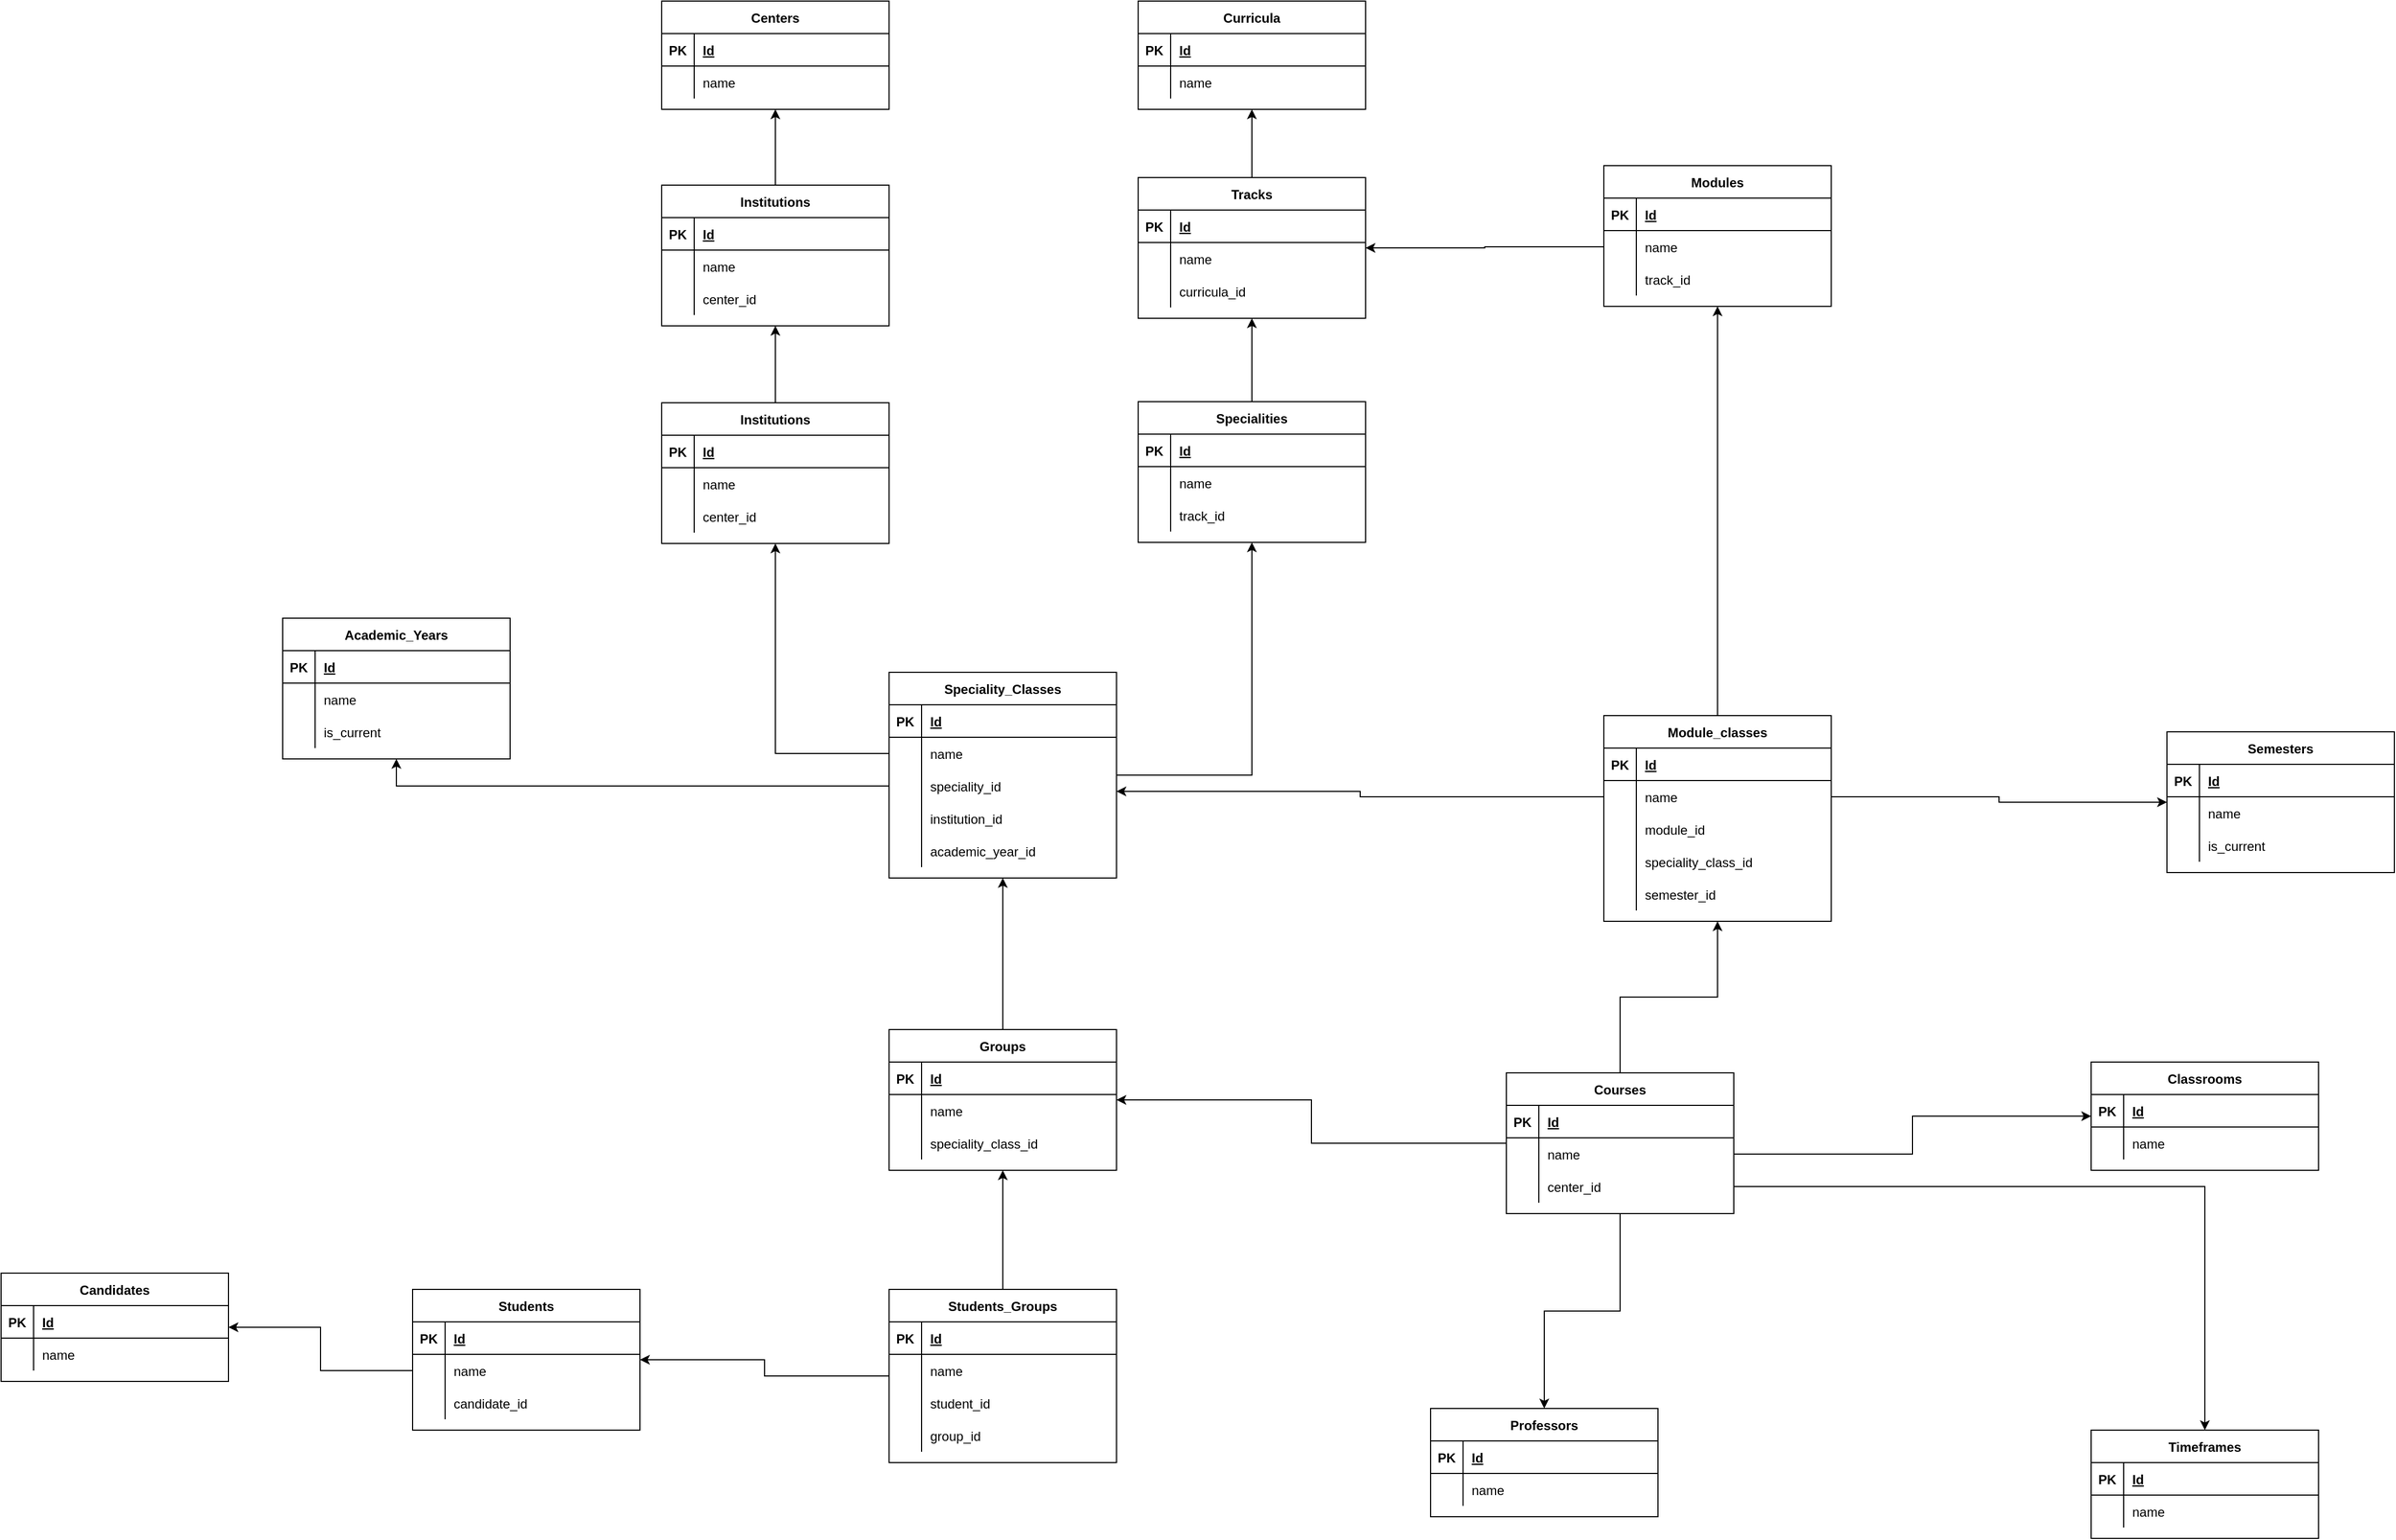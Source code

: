 <mxfile version="21.5.0" type="github">
  <diagram id="R2lEEEUBdFMjLlhIrx00" name="Page-1">
    <mxGraphModel dx="2074" dy="689" grid="1" gridSize="10" guides="1" tooltips="1" connect="1" arrows="1" fold="1" page="1" pageScale="1" pageWidth="850" pageHeight="1100" math="0" shadow="0" extFonts="Permanent Marker^https://fonts.googleapis.com/css?family=Permanent+Marker">
      <root>
        <mxCell id="0" />
        <mxCell id="1" parent="0" />
        <mxCell id="C-vyLk0tnHw3VtMMgP7b-23" value="Centers" style="shape=table;startSize=30;container=1;collapsible=1;childLayout=tableLayout;fixedRows=1;rowLines=0;fontStyle=1;align=center;resizeLast=1;" parent="1" vertex="1">
          <mxGeometry x="120" y="120" width="210" height="100" as="geometry" />
        </mxCell>
        <mxCell id="C-vyLk0tnHw3VtMMgP7b-24" value="" style="shape=partialRectangle;collapsible=0;dropTarget=0;pointerEvents=0;fillColor=none;points=[[0,0.5],[1,0.5]];portConstraint=eastwest;top=0;left=0;right=0;bottom=1;" parent="C-vyLk0tnHw3VtMMgP7b-23" vertex="1">
          <mxGeometry y="30" width="210" height="30" as="geometry" />
        </mxCell>
        <mxCell id="C-vyLk0tnHw3VtMMgP7b-25" value="PK" style="shape=partialRectangle;overflow=hidden;connectable=0;fillColor=none;top=0;left=0;bottom=0;right=0;fontStyle=1;" parent="C-vyLk0tnHw3VtMMgP7b-24" vertex="1">
          <mxGeometry width="30" height="30" as="geometry">
            <mxRectangle width="30" height="30" as="alternateBounds" />
          </mxGeometry>
        </mxCell>
        <mxCell id="C-vyLk0tnHw3VtMMgP7b-26" value="Id" style="shape=partialRectangle;overflow=hidden;connectable=0;fillColor=none;top=0;left=0;bottom=0;right=0;align=left;spacingLeft=6;fontStyle=5;" parent="C-vyLk0tnHw3VtMMgP7b-24" vertex="1">
          <mxGeometry x="30" width="180" height="30" as="geometry">
            <mxRectangle width="180" height="30" as="alternateBounds" />
          </mxGeometry>
        </mxCell>
        <mxCell id="C-vyLk0tnHw3VtMMgP7b-27" value="" style="shape=partialRectangle;collapsible=0;dropTarget=0;pointerEvents=0;fillColor=none;points=[[0,0.5],[1,0.5]];portConstraint=eastwest;top=0;left=0;right=0;bottom=0;" parent="C-vyLk0tnHw3VtMMgP7b-23" vertex="1">
          <mxGeometry y="60" width="210" height="30" as="geometry" />
        </mxCell>
        <mxCell id="C-vyLk0tnHw3VtMMgP7b-28" value="" style="shape=partialRectangle;overflow=hidden;connectable=0;fillColor=none;top=0;left=0;bottom=0;right=0;" parent="C-vyLk0tnHw3VtMMgP7b-27" vertex="1">
          <mxGeometry width="30" height="30" as="geometry">
            <mxRectangle width="30" height="30" as="alternateBounds" />
          </mxGeometry>
        </mxCell>
        <mxCell id="C-vyLk0tnHw3VtMMgP7b-29" value="name" style="shape=partialRectangle;overflow=hidden;connectable=0;fillColor=none;top=0;left=0;bottom=0;right=0;align=left;spacingLeft=6;" parent="C-vyLk0tnHw3VtMMgP7b-27" vertex="1">
          <mxGeometry x="30" width="180" height="30" as="geometry">
            <mxRectangle width="180" height="30" as="alternateBounds" />
          </mxGeometry>
        </mxCell>
        <mxCell id="QrCO0m7gpssm5vGQ-At7-12" style="edgeStyle=orthogonalEdgeStyle;rounded=0;orthogonalLoop=1;jettySize=auto;html=1;" parent="1" source="QrCO0m7gpssm5vGQ-At7-2" target="C-vyLk0tnHw3VtMMgP7b-23" edge="1">
          <mxGeometry relative="1" as="geometry" />
        </mxCell>
        <mxCell id="QrCO0m7gpssm5vGQ-At7-2" value="Institutions" style="shape=table;startSize=30;container=1;collapsible=1;childLayout=tableLayout;fixedRows=1;rowLines=0;fontStyle=1;align=center;resizeLast=1;" parent="1" vertex="1">
          <mxGeometry x="120" y="290" width="210" height="130" as="geometry" />
        </mxCell>
        <mxCell id="QrCO0m7gpssm5vGQ-At7-3" value="" style="shape=partialRectangle;collapsible=0;dropTarget=0;pointerEvents=0;fillColor=none;points=[[0,0.5],[1,0.5]];portConstraint=eastwest;top=0;left=0;right=0;bottom=1;" parent="QrCO0m7gpssm5vGQ-At7-2" vertex="1">
          <mxGeometry y="30" width="210" height="30" as="geometry" />
        </mxCell>
        <mxCell id="QrCO0m7gpssm5vGQ-At7-4" value="PK" style="shape=partialRectangle;overflow=hidden;connectable=0;fillColor=none;top=0;left=0;bottom=0;right=0;fontStyle=1;" parent="QrCO0m7gpssm5vGQ-At7-3" vertex="1">
          <mxGeometry width="30" height="30" as="geometry">
            <mxRectangle width="30" height="30" as="alternateBounds" />
          </mxGeometry>
        </mxCell>
        <mxCell id="QrCO0m7gpssm5vGQ-At7-5" value="Id" style="shape=partialRectangle;overflow=hidden;connectable=0;fillColor=none;top=0;left=0;bottom=0;right=0;align=left;spacingLeft=6;fontStyle=5;" parent="QrCO0m7gpssm5vGQ-At7-3" vertex="1">
          <mxGeometry x="30" width="180" height="30" as="geometry">
            <mxRectangle width="180" height="30" as="alternateBounds" />
          </mxGeometry>
        </mxCell>
        <mxCell id="QrCO0m7gpssm5vGQ-At7-6" value="" style="shape=partialRectangle;collapsible=0;dropTarget=0;pointerEvents=0;fillColor=none;points=[[0,0.5],[1,0.5]];portConstraint=eastwest;top=0;left=0;right=0;bottom=0;" parent="QrCO0m7gpssm5vGQ-At7-2" vertex="1">
          <mxGeometry y="60" width="210" height="30" as="geometry" />
        </mxCell>
        <mxCell id="QrCO0m7gpssm5vGQ-At7-7" value="" style="shape=partialRectangle;overflow=hidden;connectable=0;fillColor=none;top=0;left=0;bottom=0;right=0;" parent="QrCO0m7gpssm5vGQ-At7-6" vertex="1">
          <mxGeometry width="30" height="30" as="geometry">
            <mxRectangle width="30" height="30" as="alternateBounds" />
          </mxGeometry>
        </mxCell>
        <mxCell id="QrCO0m7gpssm5vGQ-At7-8" value="name" style="shape=partialRectangle;overflow=hidden;connectable=0;fillColor=none;top=0;left=0;bottom=0;right=0;align=left;spacingLeft=6;" parent="QrCO0m7gpssm5vGQ-At7-6" vertex="1">
          <mxGeometry x="30" width="180" height="30" as="geometry">
            <mxRectangle width="180" height="30" as="alternateBounds" />
          </mxGeometry>
        </mxCell>
        <mxCell id="QrCO0m7gpssm5vGQ-At7-9" value="" style="shape=partialRectangle;collapsible=0;dropTarget=0;pointerEvents=0;fillColor=none;points=[[0,0.5],[1,0.5]];portConstraint=eastwest;top=0;left=0;right=0;bottom=0;" parent="QrCO0m7gpssm5vGQ-At7-2" vertex="1">
          <mxGeometry y="90" width="210" height="30" as="geometry" />
        </mxCell>
        <mxCell id="QrCO0m7gpssm5vGQ-At7-10" value="" style="shape=partialRectangle;overflow=hidden;connectable=0;fillColor=none;top=0;left=0;bottom=0;right=0;" parent="QrCO0m7gpssm5vGQ-At7-9" vertex="1">
          <mxGeometry width="30" height="30" as="geometry">
            <mxRectangle width="30" height="30" as="alternateBounds" />
          </mxGeometry>
        </mxCell>
        <mxCell id="QrCO0m7gpssm5vGQ-At7-11" value="center_id" style="shape=partialRectangle;overflow=hidden;connectable=0;fillColor=none;top=0;left=0;bottom=0;right=0;align=left;spacingLeft=6;" parent="QrCO0m7gpssm5vGQ-At7-9" vertex="1">
          <mxGeometry x="30" width="180" height="30" as="geometry">
            <mxRectangle width="180" height="30" as="alternateBounds" />
          </mxGeometry>
        </mxCell>
        <mxCell id="QrCO0m7gpssm5vGQ-At7-23" style="edgeStyle=orthogonalEdgeStyle;rounded=0;orthogonalLoop=1;jettySize=auto;html=1;" parent="1" source="QrCO0m7gpssm5vGQ-At7-13" target="QrCO0m7gpssm5vGQ-At7-2" edge="1">
          <mxGeometry relative="1" as="geometry" />
        </mxCell>
        <mxCell id="QrCO0m7gpssm5vGQ-At7-13" value="Institutions" style="shape=table;startSize=30;container=1;collapsible=1;childLayout=tableLayout;fixedRows=1;rowLines=0;fontStyle=1;align=center;resizeLast=1;" parent="1" vertex="1">
          <mxGeometry x="120" y="491" width="210" height="130" as="geometry" />
        </mxCell>
        <mxCell id="QrCO0m7gpssm5vGQ-At7-14" value="" style="shape=partialRectangle;collapsible=0;dropTarget=0;pointerEvents=0;fillColor=none;points=[[0,0.5],[1,0.5]];portConstraint=eastwest;top=0;left=0;right=0;bottom=1;" parent="QrCO0m7gpssm5vGQ-At7-13" vertex="1">
          <mxGeometry y="30" width="210" height="30" as="geometry" />
        </mxCell>
        <mxCell id="QrCO0m7gpssm5vGQ-At7-15" value="PK" style="shape=partialRectangle;overflow=hidden;connectable=0;fillColor=none;top=0;left=0;bottom=0;right=0;fontStyle=1;" parent="QrCO0m7gpssm5vGQ-At7-14" vertex="1">
          <mxGeometry width="30" height="30" as="geometry">
            <mxRectangle width="30" height="30" as="alternateBounds" />
          </mxGeometry>
        </mxCell>
        <mxCell id="QrCO0m7gpssm5vGQ-At7-16" value="Id" style="shape=partialRectangle;overflow=hidden;connectable=0;fillColor=none;top=0;left=0;bottom=0;right=0;align=left;spacingLeft=6;fontStyle=5;" parent="QrCO0m7gpssm5vGQ-At7-14" vertex="1">
          <mxGeometry x="30" width="180" height="30" as="geometry">
            <mxRectangle width="180" height="30" as="alternateBounds" />
          </mxGeometry>
        </mxCell>
        <mxCell id="QrCO0m7gpssm5vGQ-At7-17" value="" style="shape=partialRectangle;collapsible=0;dropTarget=0;pointerEvents=0;fillColor=none;points=[[0,0.5],[1,0.5]];portConstraint=eastwest;top=0;left=0;right=0;bottom=0;" parent="QrCO0m7gpssm5vGQ-At7-13" vertex="1">
          <mxGeometry y="60" width="210" height="30" as="geometry" />
        </mxCell>
        <mxCell id="QrCO0m7gpssm5vGQ-At7-18" value="" style="shape=partialRectangle;overflow=hidden;connectable=0;fillColor=none;top=0;left=0;bottom=0;right=0;" parent="QrCO0m7gpssm5vGQ-At7-17" vertex="1">
          <mxGeometry width="30" height="30" as="geometry">
            <mxRectangle width="30" height="30" as="alternateBounds" />
          </mxGeometry>
        </mxCell>
        <mxCell id="QrCO0m7gpssm5vGQ-At7-19" value="name" style="shape=partialRectangle;overflow=hidden;connectable=0;fillColor=none;top=0;left=0;bottom=0;right=0;align=left;spacingLeft=6;" parent="QrCO0m7gpssm5vGQ-At7-17" vertex="1">
          <mxGeometry x="30" width="180" height="30" as="geometry">
            <mxRectangle width="180" height="30" as="alternateBounds" />
          </mxGeometry>
        </mxCell>
        <mxCell id="QrCO0m7gpssm5vGQ-At7-20" value="" style="shape=partialRectangle;collapsible=0;dropTarget=0;pointerEvents=0;fillColor=none;points=[[0,0.5],[1,0.5]];portConstraint=eastwest;top=0;left=0;right=0;bottom=0;" parent="QrCO0m7gpssm5vGQ-At7-13" vertex="1">
          <mxGeometry y="90" width="210" height="30" as="geometry" />
        </mxCell>
        <mxCell id="QrCO0m7gpssm5vGQ-At7-21" value="" style="shape=partialRectangle;overflow=hidden;connectable=0;fillColor=none;top=0;left=0;bottom=0;right=0;" parent="QrCO0m7gpssm5vGQ-At7-20" vertex="1">
          <mxGeometry width="30" height="30" as="geometry">
            <mxRectangle width="30" height="30" as="alternateBounds" />
          </mxGeometry>
        </mxCell>
        <mxCell id="QrCO0m7gpssm5vGQ-At7-22" value="center_id" style="shape=partialRectangle;overflow=hidden;connectable=0;fillColor=none;top=0;left=0;bottom=0;right=0;align=left;spacingLeft=6;" parent="QrCO0m7gpssm5vGQ-At7-20" vertex="1">
          <mxGeometry x="30" width="180" height="30" as="geometry">
            <mxRectangle width="180" height="30" as="alternateBounds" />
          </mxGeometry>
        </mxCell>
        <mxCell id="QrCO0m7gpssm5vGQ-At7-24" value="Curricula" style="shape=table;startSize=30;container=1;collapsible=1;childLayout=tableLayout;fixedRows=1;rowLines=0;fontStyle=1;align=center;resizeLast=1;" parent="1" vertex="1">
          <mxGeometry x="560" y="120" width="210" height="100" as="geometry" />
        </mxCell>
        <mxCell id="QrCO0m7gpssm5vGQ-At7-25" value="" style="shape=partialRectangle;collapsible=0;dropTarget=0;pointerEvents=0;fillColor=none;points=[[0,0.5],[1,0.5]];portConstraint=eastwest;top=0;left=0;right=0;bottom=1;" parent="QrCO0m7gpssm5vGQ-At7-24" vertex="1">
          <mxGeometry y="30" width="210" height="30" as="geometry" />
        </mxCell>
        <mxCell id="QrCO0m7gpssm5vGQ-At7-26" value="PK" style="shape=partialRectangle;overflow=hidden;connectable=0;fillColor=none;top=0;left=0;bottom=0;right=0;fontStyle=1;" parent="QrCO0m7gpssm5vGQ-At7-25" vertex="1">
          <mxGeometry width="30" height="30" as="geometry">
            <mxRectangle width="30" height="30" as="alternateBounds" />
          </mxGeometry>
        </mxCell>
        <mxCell id="QrCO0m7gpssm5vGQ-At7-27" value="Id" style="shape=partialRectangle;overflow=hidden;connectable=0;fillColor=none;top=0;left=0;bottom=0;right=0;align=left;spacingLeft=6;fontStyle=5;" parent="QrCO0m7gpssm5vGQ-At7-25" vertex="1">
          <mxGeometry x="30" width="180" height="30" as="geometry">
            <mxRectangle width="180" height="30" as="alternateBounds" />
          </mxGeometry>
        </mxCell>
        <mxCell id="QrCO0m7gpssm5vGQ-At7-28" value="" style="shape=partialRectangle;collapsible=0;dropTarget=0;pointerEvents=0;fillColor=none;points=[[0,0.5],[1,0.5]];portConstraint=eastwest;top=0;left=0;right=0;bottom=0;" parent="QrCO0m7gpssm5vGQ-At7-24" vertex="1">
          <mxGeometry y="60" width="210" height="30" as="geometry" />
        </mxCell>
        <mxCell id="QrCO0m7gpssm5vGQ-At7-29" value="" style="shape=partialRectangle;overflow=hidden;connectable=0;fillColor=none;top=0;left=0;bottom=0;right=0;" parent="QrCO0m7gpssm5vGQ-At7-28" vertex="1">
          <mxGeometry width="30" height="30" as="geometry">
            <mxRectangle width="30" height="30" as="alternateBounds" />
          </mxGeometry>
        </mxCell>
        <mxCell id="QrCO0m7gpssm5vGQ-At7-30" value="name" style="shape=partialRectangle;overflow=hidden;connectable=0;fillColor=none;top=0;left=0;bottom=0;right=0;align=left;spacingLeft=6;" parent="QrCO0m7gpssm5vGQ-At7-28" vertex="1">
          <mxGeometry x="30" width="180" height="30" as="geometry">
            <mxRectangle width="180" height="30" as="alternateBounds" />
          </mxGeometry>
        </mxCell>
        <mxCell id="QrCO0m7gpssm5vGQ-At7-44" style="edgeStyle=orthogonalEdgeStyle;rounded=0;orthogonalLoop=1;jettySize=auto;html=1;" parent="1" source="QrCO0m7gpssm5vGQ-At7-34" target="QrCO0m7gpssm5vGQ-At7-24" edge="1">
          <mxGeometry relative="1" as="geometry" />
        </mxCell>
        <mxCell id="QrCO0m7gpssm5vGQ-At7-34" value="Tracks" style="shape=table;startSize=30;container=1;collapsible=1;childLayout=tableLayout;fixedRows=1;rowLines=0;fontStyle=1;align=center;resizeLast=1;" parent="1" vertex="1">
          <mxGeometry x="560" y="283" width="210" height="130" as="geometry" />
        </mxCell>
        <mxCell id="QrCO0m7gpssm5vGQ-At7-35" value="" style="shape=partialRectangle;collapsible=0;dropTarget=0;pointerEvents=0;fillColor=none;points=[[0,0.5],[1,0.5]];portConstraint=eastwest;top=0;left=0;right=0;bottom=1;" parent="QrCO0m7gpssm5vGQ-At7-34" vertex="1">
          <mxGeometry y="30" width="210" height="30" as="geometry" />
        </mxCell>
        <mxCell id="QrCO0m7gpssm5vGQ-At7-36" value="PK" style="shape=partialRectangle;overflow=hidden;connectable=0;fillColor=none;top=0;left=0;bottom=0;right=0;fontStyle=1;" parent="QrCO0m7gpssm5vGQ-At7-35" vertex="1">
          <mxGeometry width="30" height="30" as="geometry">
            <mxRectangle width="30" height="30" as="alternateBounds" />
          </mxGeometry>
        </mxCell>
        <mxCell id="QrCO0m7gpssm5vGQ-At7-37" value="Id" style="shape=partialRectangle;overflow=hidden;connectable=0;fillColor=none;top=0;left=0;bottom=0;right=0;align=left;spacingLeft=6;fontStyle=5;" parent="QrCO0m7gpssm5vGQ-At7-35" vertex="1">
          <mxGeometry x="30" width="180" height="30" as="geometry">
            <mxRectangle width="180" height="30" as="alternateBounds" />
          </mxGeometry>
        </mxCell>
        <mxCell id="QrCO0m7gpssm5vGQ-At7-38" value="" style="shape=partialRectangle;collapsible=0;dropTarget=0;pointerEvents=0;fillColor=none;points=[[0,0.5],[1,0.5]];portConstraint=eastwest;top=0;left=0;right=0;bottom=0;" parent="QrCO0m7gpssm5vGQ-At7-34" vertex="1">
          <mxGeometry y="60" width="210" height="30" as="geometry" />
        </mxCell>
        <mxCell id="QrCO0m7gpssm5vGQ-At7-39" value="" style="shape=partialRectangle;overflow=hidden;connectable=0;fillColor=none;top=0;left=0;bottom=0;right=0;" parent="QrCO0m7gpssm5vGQ-At7-38" vertex="1">
          <mxGeometry width="30" height="30" as="geometry">
            <mxRectangle width="30" height="30" as="alternateBounds" />
          </mxGeometry>
        </mxCell>
        <mxCell id="QrCO0m7gpssm5vGQ-At7-40" value="name" style="shape=partialRectangle;overflow=hidden;connectable=0;fillColor=none;top=0;left=0;bottom=0;right=0;align=left;spacingLeft=6;" parent="QrCO0m7gpssm5vGQ-At7-38" vertex="1">
          <mxGeometry x="30" width="180" height="30" as="geometry">
            <mxRectangle width="180" height="30" as="alternateBounds" />
          </mxGeometry>
        </mxCell>
        <mxCell id="QrCO0m7gpssm5vGQ-At7-41" value="" style="shape=partialRectangle;collapsible=0;dropTarget=0;pointerEvents=0;fillColor=none;points=[[0,0.5],[1,0.5]];portConstraint=eastwest;top=0;left=0;right=0;bottom=0;" parent="QrCO0m7gpssm5vGQ-At7-34" vertex="1">
          <mxGeometry y="90" width="210" height="30" as="geometry" />
        </mxCell>
        <mxCell id="QrCO0m7gpssm5vGQ-At7-42" value="" style="shape=partialRectangle;overflow=hidden;connectable=0;fillColor=none;top=0;left=0;bottom=0;right=0;" parent="QrCO0m7gpssm5vGQ-At7-41" vertex="1">
          <mxGeometry width="30" height="30" as="geometry">
            <mxRectangle width="30" height="30" as="alternateBounds" />
          </mxGeometry>
        </mxCell>
        <mxCell id="QrCO0m7gpssm5vGQ-At7-43" value="curricula_id" style="shape=partialRectangle;overflow=hidden;connectable=0;fillColor=none;top=0;left=0;bottom=0;right=0;align=left;spacingLeft=6;" parent="QrCO0m7gpssm5vGQ-At7-41" vertex="1">
          <mxGeometry x="30" width="180" height="30" as="geometry">
            <mxRectangle width="180" height="30" as="alternateBounds" />
          </mxGeometry>
        </mxCell>
        <mxCell id="QrCO0m7gpssm5vGQ-At7-55" style="edgeStyle=orthogonalEdgeStyle;rounded=0;orthogonalLoop=1;jettySize=auto;html=1;" parent="1" source="QrCO0m7gpssm5vGQ-At7-45" target="QrCO0m7gpssm5vGQ-At7-34" edge="1">
          <mxGeometry relative="1" as="geometry" />
        </mxCell>
        <mxCell id="QrCO0m7gpssm5vGQ-At7-45" value="Specialities" style="shape=table;startSize=30;container=1;collapsible=1;childLayout=tableLayout;fixedRows=1;rowLines=0;fontStyle=1;align=center;resizeLast=1;" parent="1" vertex="1">
          <mxGeometry x="560" y="490" width="210" height="130" as="geometry" />
        </mxCell>
        <mxCell id="QrCO0m7gpssm5vGQ-At7-46" value="" style="shape=partialRectangle;collapsible=0;dropTarget=0;pointerEvents=0;fillColor=none;points=[[0,0.5],[1,0.5]];portConstraint=eastwest;top=0;left=0;right=0;bottom=1;" parent="QrCO0m7gpssm5vGQ-At7-45" vertex="1">
          <mxGeometry y="30" width="210" height="30" as="geometry" />
        </mxCell>
        <mxCell id="QrCO0m7gpssm5vGQ-At7-47" value="PK" style="shape=partialRectangle;overflow=hidden;connectable=0;fillColor=none;top=0;left=0;bottom=0;right=0;fontStyle=1;" parent="QrCO0m7gpssm5vGQ-At7-46" vertex="1">
          <mxGeometry width="30" height="30" as="geometry">
            <mxRectangle width="30" height="30" as="alternateBounds" />
          </mxGeometry>
        </mxCell>
        <mxCell id="QrCO0m7gpssm5vGQ-At7-48" value="Id" style="shape=partialRectangle;overflow=hidden;connectable=0;fillColor=none;top=0;left=0;bottom=0;right=0;align=left;spacingLeft=6;fontStyle=5;" parent="QrCO0m7gpssm5vGQ-At7-46" vertex="1">
          <mxGeometry x="30" width="180" height="30" as="geometry">
            <mxRectangle width="180" height="30" as="alternateBounds" />
          </mxGeometry>
        </mxCell>
        <mxCell id="QrCO0m7gpssm5vGQ-At7-49" value="" style="shape=partialRectangle;collapsible=0;dropTarget=0;pointerEvents=0;fillColor=none;points=[[0,0.5],[1,0.5]];portConstraint=eastwest;top=0;left=0;right=0;bottom=0;" parent="QrCO0m7gpssm5vGQ-At7-45" vertex="1">
          <mxGeometry y="60" width="210" height="30" as="geometry" />
        </mxCell>
        <mxCell id="QrCO0m7gpssm5vGQ-At7-50" value="" style="shape=partialRectangle;overflow=hidden;connectable=0;fillColor=none;top=0;left=0;bottom=0;right=0;" parent="QrCO0m7gpssm5vGQ-At7-49" vertex="1">
          <mxGeometry width="30" height="30" as="geometry">
            <mxRectangle width="30" height="30" as="alternateBounds" />
          </mxGeometry>
        </mxCell>
        <mxCell id="QrCO0m7gpssm5vGQ-At7-51" value="name" style="shape=partialRectangle;overflow=hidden;connectable=0;fillColor=none;top=0;left=0;bottom=0;right=0;align=left;spacingLeft=6;" parent="QrCO0m7gpssm5vGQ-At7-49" vertex="1">
          <mxGeometry x="30" width="180" height="30" as="geometry">
            <mxRectangle width="180" height="30" as="alternateBounds" />
          </mxGeometry>
        </mxCell>
        <mxCell id="QrCO0m7gpssm5vGQ-At7-52" value="" style="shape=partialRectangle;collapsible=0;dropTarget=0;pointerEvents=0;fillColor=none;points=[[0,0.5],[1,0.5]];portConstraint=eastwest;top=0;left=0;right=0;bottom=0;" parent="QrCO0m7gpssm5vGQ-At7-45" vertex="1">
          <mxGeometry y="90" width="210" height="30" as="geometry" />
        </mxCell>
        <mxCell id="QrCO0m7gpssm5vGQ-At7-53" value="" style="shape=partialRectangle;overflow=hidden;connectable=0;fillColor=none;top=0;left=0;bottom=0;right=0;" parent="QrCO0m7gpssm5vGQ-At7-52" vertex="1">
          <mxGeometry width="30" height="30" as="geometry">
            <mxRectangle width="30" height="30" as="alternateBounds" />
          </mxGeometry>
        </mxCell>
        <mxCell id="QrCO0m7gpssm5vGQ-At7-54" value="track_id" style="shape=partialRectangle;overflow=hidden;connectable=0;fillColor=none;top=0;left=0;bottom=0;right=0;align=left;spacingLeft=6;" parent="QrCO0m7gpssm5vGQ-At7-52" vertex="1">
          <mxGeometry x="30" width="180" height="30" as="geometry">
            <mxRectangle width="180" height="30" as="alternateBounds" />
          </mxGeometry>
        </mxCell>
        <mxCell id="QrCO0m7gpssm5vGQ-At7-66" style="edgeStyle=orthogonalEdgeStyle;rounded=0;orthogonalLoop=1;jettySize=auto;html=1;" parent="1" source="QrCO0m7gpssm5vGQ-At7-56" target="QrCO0m7gpssm5vGQ-At7-45" edge="1">
          <mxGeometry relative="1" as="geometry" />
        </mxCell>
        <mxCell id="QrCO0m7gpssm5vGQ-At7-56" value="Speciality_Classes" style="shape=table;startSize=30;container=1;collapsible=1;childLayout=tableLayout;fixedRows=1;rowLines=0;fontStyle=1;align=center;resizeLast=1;" parent="1" vertex="1">
          <mxGeometry x="330" y="740" width="210" height="190" as="geometry" />
        </mxCell>
        <mxCell id="QrCO0m7gpssm5vGQ-At7-57" value="" style="shape=partialRectangle;collapsible=0;dropTarget=0;pointerEvents=0;fillColor=none;points=[[0,0.5],[1,0.5]];portConstraint=eastwest;top=0;left=0;right=0;bottom=1;" parent="QrCO0m7gpssm5vGQ-At7-56" vertex="1">
          <mxGeometry y="30" width="210" height="30" as="geometry" />
        </mxCell>
        <mxCell id="QrCO0m7gpssm5vGQ-At7-58" value="PK" style="shape=partialRectangle;overflow=hidden;connectable=0;fillColor=none;top=0;left=0;bottom=0;right=0;fontStyle=1;" parent="QrCO0m7gpssm5vGQ-At7-57" vertex="1">
          <mxGeometry width="30" height="30" as="geometry">
            <mxRectangle width="30" height="30" as="alternateBounds" />
          </mxGeometry>
        </mxCell>
        <mxCell id="QrCO0m7gpssm5vGQ-At7-59" value="Id" style="shape=partialRectangle;overflow=hidden;connectable=0;fillColor=none;top=0;left=0;bottom=0;right=0;align=left;spacingLeft=6;fontStyle=5;" parent="QrCO0m7gpssm5vGQ-At7-57" vertex="1">
          <mxGeometry x="30" width="180" height="30" as="geometry">
            <mxRectangle width="180" height="30" as="alternateBounds" />
          </mxGeometry>
        </mxCell>
        <mxCell id="QrCO0m7gpssm5vGQ-At7-60" value="" style="shape=partialRectangle;collapsible=0;dropTarget=0;pointerEvents=0;fillColor=none;points=[[0,0.5],[1,0.5]];portConstraint=eastwest;top=0;left=0;right=0;bottom=0;" parent="QrCO0m7gpssm5vGQ-At7-56" vertex="1">
          <mxGeometry y="60" width="210" height="30" as="geometry" />
        </mxCell>
        <mxCell id="QrCO0m7gpssm5vGQ-At7-61" value="" style="shape=partialRectangle;overflow=hidden;connectable=0;fillColor=none;top=0;left=0;bottom=0;right=0;" parent="QrCO0m7gpssm5vGQ-At7-60" vertex="1">
          <mxGeometry width="30" height="30" as="geometry">
            <mxRectangle width="30" height="30" as="alternateBounds" />
          </mxGeometry>
        </mxCell>
        <mxCell id="QrCO0m7gpssm5vGQ-At7-62" value="name" style="shape=partialRectangle;overflow=hidden;connectable=0;fillColor=none;top=0;left=0;bottom=0;right=0;align=left;spacingLeft=6;" parent="QrCO0m7gpssm5vGQ-At7-60" vertex="1">
          <mxGeometry x="30" width="180" height="30" as="geometry">
            <mxRectangle width="180" height="30" as="alternateBounds" />
          </mxGeometry>
        </mxCell>
        <mxCell id="QrCO0m7gpssm5vGQ-At7-63" value="" style="shape=partialRectangle;collapsible=0;dropTarget=0;pointerEvents=0;fillColor=none;points=[[0,0.5],[1,0.5]];portConstraint=eastwest;top=0;left=0;right=0;bottom=0;" parent="QrCO0m7gpssm5vGQ-At7-56" vertex="1">
          <mxGeometry y="90" width="210" height="30" as="geometry" />
        </mxCell>
        <mxCell id="QrCO0m7gpssm5vGQ-At7-64" value="" style="shape=partialRectangle;overflow=hidden;connectable=0;fillColor=none;top=0;left=0;bottom=0;right=0;" parent="QrCO0m7gpssm5vGQ-At7-63" vertex="1">
          <mxGeometry width="30" height="30" as="geometry">
            <mxRectangle width="30" height="30" as="alternateBounds" />
          </mxGeometry>
        </mxCell>
        <mxCell id="QrCO0m7gpssm5vGQ-At7-65" value="speciality_id" style="shape=partialRectangle;overflow=hidden;connectable=0;fillColor=none;top=0;left=0;bottom=0;right=0;align=left;spacingLeft=6;" parent="QrCO0m7gpssm5vGQ-At7-63" vertex="1">
          <mxGeometry x="30" width="180" height="30" as="geometry">
            <mxRectangle width="180" height="30" as="alternateBounds" />
          </mxGeometry>
        </mxCell>
        <mxCell id="QrCO0m7gpssm5vGQ-At7-68" value="" style="shape=partialRectangle;collapsible=0;dropTarget=0;pointerEvents=0;fillColor=none;points=[[0,0.5],[1,0.5]];portConstraint=eastwest;top=0;left=0;right=0;bottom=0;" parent="QrCO0m7gpssm5vGQ-At7-56" vertex="1">
          <mxGeometry y="120" width="210" height="30" as="geometry" />
        </mxCell>
        <mxCell id="QrCO0m7gpssm5vGQ-At7-69" value="" style="shape=partialRectangle;overflow=hidden;connectable=0;fillColor=none;top=0;left=0;bottom=0;right=0;" parent="QrCO0m7gpssm5vGQ-At7-68" vertex="1">
          <mxGeometry width="30" height="30" as="geometry">
            <mxRectangle width="30" height="30" as="alternateBounds" />
          </mxGeometry>
        </mxCell>
        <mxCell id="QrCO0m7gpssm5vGQ-At7-70" value="institution_id" style="shape=partialRectangle;overflow=hidden;connectable=0;fillColor=none;top=0;left=0;bottom=0;right=0;align=left;spacingLeft=6;" parent="QrCO0m7gpssm5vGQ-At7-68" vertex="1">
          <mxGeometry x="30" width="180" height="30" as="geometry">
            <mxRectangle width="180" height="30" as="alternateBounds" />
          </mxGeometry>
        </mxCell>
        <mxCell id="QrCO0m7gpssm5vGQ-At7-85" value="" style="shape=partialRectangle;collapsible=0;dropTarget=0;pointerEvents=0;fillColor=none;points=[[0,0.5],[1,0.5]];portConstraint=eastwest;top=0;left=0;right=0;bottom=0;" parent="QrCO0m7gpssm5vGQ-At7-56" vertex="1">
          <mxGeometry y="150" width="210" height="30" as="geometry" />
        </mxCell>
        <mxCell id="QrCO0m7gpssm5vGQ-At7-86" value="" style="shape=partialRectangle;overflow=hidden;connectable=0;fillColor=none;top=0;left=0;bottom=0;right=0;" parent="QrCO0m7gpssm5vGQ-At7-85" vertex="1">
          <mxGeometry width="30" height="30" as="geometry">
            <mxRectangle width="30" height="30" as="alternateBounds" />
          </mxGeometry>
        </mxCell>
        <mxCell id="QrCO0m7gpssm5vGQ-At7-87" value="academic_year_id" style="shape=partialRectangle;overflow=hidden;connectable=0;fillColor=none;top=0;left=0;bottom=0;right=0;align=left;spacingLeft=6;" parent="QrCO0m7gpssm5vGQ-At7-85" vertex="1">
          <mxGeometry x="30" width="180" height="30" as="geometry">
            <mxRectangle width="180" height="30" as="alternateBounds" />
          </mxGeometry>
        </mxCell>
        <mxCell id="QrCO0m7gpssm5vGQ-At7-67" style="edgeStyle=orthogonalEdgeStyle;rounded=0;orthogonalLoop=1;jettySize=auto;html=1;" parent="1" source="QrCO0m7gpssm5vGQ-At7-60" target="QrCO0m7gpssm5vGQ-At7-13" edge="1">
          <mxGeometry relative="1" as="geometry" />
        </mxCell>
        <mxCell id="QrCO0m7gpssm5vGQ-At7-71" value="Academic_Years" style="shape=table;startSize=30;container=1;collapsible=1;childLayout=tableLayout;fixedRows=1;rowLines=0;fontStyle=1;align=center;resizeLast=1;" parent="1" vertex="1">
          <mxGeometry x="-230" y="690" width="210" height="130" as="geometry" />
        </mxCell>
        <mxCell id="QrCO0m7gpssm5vGQ-At7-72" value="" style="shape=partialRectangle;collapsible=0;dropTarget=0;pointerEvents=0;fillColor=none;points=[[0,0.5],[1,0.5]];portConstraint=eastwest;top=0;left=0;right=0;bottom=1;" parent="QrCO0m7gpssm5vGQ-At7-71" vertex="1">
          <mxGeometry y="30" width="210" height="30" as="geometry" />
        </mxCell>
        <mxCell id="QrCO0m7gpssm5vGQ-At7-73" value="PK" style="shape=partialRectangle;overflow=hidden;connectable=0;fillColor=none;top=0;left=0;bottom=0;right=0;fontStyle=1;" parent="QrCO0m7gpssm5vGQ-At7-72" vertex="1">
          <mxGeometry width="30" height="30" as="geometry">
            <mxRectangle width="30" height="30" as="alternateBounds" />
          </mxGeometry>
        </mxCell>
        <mxCell id="QrCO0m7gpssm5vGQ-At7-74" value="Id" style="shape=partialRectangle;overflow=hidden;connectable=0;fillColor=none;top=0;left=0;bottom=0;right=0;align=left;spacingLeft=6;fontStyle=5;" parent="QrCO0m7gpssm5vGQ-At7-72" vertex="1">
          <mxGeometry x="30" width="180" height="30" as="geometry">
            <mxRectangle width="180" height="30" as="alternateBounds" />
          </mxGeometry>
        </mxCell>
        <mxCell id="QrCO0m7gpssm5vGQ-At7-75" value="" style="shape=partialRectangle;collapsible=0;dropTarget=0;pointerEvents=0;fillColor=none;points=[[0,0.5],[1,0.5]];portConstraint=eastwest;top=0;left=0;right=0;bottom=0;" parent="QrCO0m7gpssm5vGQ-At7-71" vertex="1">
          <mxGeometry y="60" width="210" height="30" as="geometry" />
        </mxCell>
        <mxCell id="QrCO0m7gpssm5vGQ-At7-76" value="" style="shape=partialRectangle;overflow=hidden;connectable=0;fillColor=none;top=0;left=0;bottom=0;right=0;" parent="QrCO0m7gpssm5vGQ-At7-75" vertex="1">
          <mxGeometry width="30" height="30" as="geometry">
            <mxRectangle width="30" height="30" as="alternateBounds" />
          </mxGeometry>
        </mxCell>
        <mxCell id="QrCO0m7gpssm5vGQ-At7-77" value="name" style="shape=partialRectangle;overflow=hidden;connectable=0;fillColor=none;top=0;left=0;bottom=0;right=0;align=left;spacingLeft=6;" parent="QrCO0m7gpssm5vGQ-At7-75" vertex="1">
          <mxGeometry x="30" width="180" height="30" as="geometry">
            <mxRectangle width="180" height="30" as="alternateBounds" />
          </mxGeometry>
        </mxCell>
        <mxCell id="ooOlprix3tOhQpLvpU3Y-93" value="" style="shape=partialRectangle;collapsible=0;dropTarget=0;pointerEvents=0;fillColor=none;points=[[0,0.5],[1,0.5]];portConstraint=eastwest;top=0;left=0;right=0;bottom=0;" vertex="1" parent="QrCO0m7gpssm5vGQ-At7-71">
          <mxGeometry y="90" width="210" height="30" as="geometry" />
        </mxCell>
        <mxCell id="ooOlprix3tOhQpLvpU3Y-94" value="" style="shape=partialRectangle;overflow=hidden;connectable=0;fillColor=none;top=0;left=0;bottom=0;right=0;" vertex="1" parent="ooOlprix3tOhQpLvpU3Y-93">
          <mxGeometry width="30" height="30" as="geometry">
            <mxRectangle width="30" height="30" as="alternateBounds" />
          </mxGeometry>
        </mxCell>
        <mxCell id="ooOlprix3tOhQpLvpU3Y-95" value="is_current" style="shape=partialRectangle;overflow=hidden;connectable=0;fillColor=none;top=0;left=0;bottom=0;right=0;align=left;spacingLeft=6;" vertex="1" parent="ooOlprix3tOhQpLvpU3Y-93">
          <mxGeometry x="30" width="180" height="30" as="geometry">
            <mxRectangle width="180" height="30" as="alternateBounds" />
          </mxGeometry>
        </mxCell>
        <mxCell id="QrCO0m7gpssm5vGQ-At7-84" style="edgeStyle=orthogonalEdgeStyle;rounded=0;orthogonalLoop=1;jettySize=auto;html=1;" parent="1" source="QrCO0m7gpssm5vGQ-At7-63" target="QrCO0m7gpssm5vGQ-At7-71" edge="1">
          <mxGeometry relative="1" as="geometry" />
        </mxCell>
        <mxCell id="ooOlprix3tOhQpLvpU3Y-1" value="Modules" style="shape=table;startSize=30;container=1;collapsible=1;childLayout=tableLayout;fixedRows=1;rowLines=0;fontStyle=1;align=center;resizeLast=1;" vertex="1" parent="1">
          <mxGeometry x="990" y="272" width="210" height="130" as="geometry" />
        </mxCell>
        <mxCell id="ooOlprix3tOhQpLvpU3Y-2" value="" style="shape=partialRectangle;collapsible=0;dropTarget=0;pointerEvents=0;fillColor=none;points=[[0,0.5],[1,0.5]];portConstraint=eastwest;top=0;left=0;right=0;bottom=1;" vertex="1" parent="ooOlprix3tOhQpLvpU3Y-1">
          <mxGeometry y="30" width="210" height="30" as="geometry" />
        </mxCell>
        <mxCell id="ooOlprix3tOhQpLvpU3Y-3" value="PK" style="shape=partialRectangle;overflow=hidden;connectable=0;fillColor=none;top=0;left=0;bottom=0;right=0;fontStyle=1;" vertex="1" parent="ooOlprix3tOhQpLvpU3Y-2">
          <mxGeometry width="30" height="30" as="geometry">
            <mxRectangle width="30" height="30" as="alternateBounds" />
          </mxGeometry>
        </mxCell>
        <mxCell id="ooOlprix3tOhQpLvpU3Y-4" value="Id" style="shape=partialRectangle;overflow=hidden;connectable=0;fillColor=none;top=0;left=0;bottom=0;right=0;align=left;spacingLeft=6;fontStyle=5;" vertex="1" parent="ooOlprix3tOhQpLvpU3Y-2">
          <mxGeometry x="30" width="180" height="30" as="geometry">
            <mxRectangle width="180" height="30" as="alternateBounds" />
          </mxGeometry>
        </mxCell>
        <mxCell id="ooOlprix3tOhQpLvpU3Y-5" value="" style="shape=partialRectangle;collapsible=0;dropTarget=0;pointerEvents=0;fillColor=none;points=[[0,0.5],[1,0.5]];portConstraint=eastwest;top=0;left=0;right=0;bottom=0;" vertex="1" parent="ooOlprix3tOhQpLvpU3Y-1">
          <mxGeometry y="60" width="210" height="30" as="geometry" />
        </mxCell>
        <mxCell id="ooOlprix3tOhQpLvpU3Y-6" value="" style="shape=partialRectangle;overflow=hidden;connectable=0;fillColor=none;top=0;left=0;bottom=0;right=0;" vertex="1" parent="ooOlprix3tOhQpLvpU3Y-5">
          <mxGeometry width="30" height="30" as="geometry">
            <mxRectangle width="30" height="30" as="alternateBounds" />
          </mxGeometry>
        </mxCell>
        <mxCell id="ooOlprix3tOhQpLvpU3Y-7" value="name" style="shape=partialRectangle;overflow=hidden;connectable=0;fillColor=none;top=0;left=0;bottom=0;right=0;align=left;spacingLeft=6;" vertex="1" parent="ooOlprix3tOhQpLvpU3Y-5">
          <mxGeometry x="30" width="180" height="30" as="geometry">
            <mxRectangle width="180" height="30" as="alternateBounds" />
          </mxGeometry>
        </mxCell>
        <mxCell id="ooOlprix3tOhQpLvpU3Y-8" value="" style="shape=partialRectangle;collapsible=0;dropTarget=0;pointerEvents=0;fillColor=none;points=[[0,0.5],[1,0.5]];portConstraint=eastwest;top=0;left=0;right=0;bottom=0;" vertex="1" parent="ooOlprix3tOhQpLvpU3Y-1">
          <mxGeometry y="90" width="210" height="30" as="geometry" />
        </mxCell>
        <mxCell id="ooOlprix3tOhQpLvpU3Y-9" value="" style="shape=partialRectangle;overflow=hidden;connectable=0;fillColor=none;top=0;left=0;bottom=0;right=0;" vertex="1" parent="ooOlprix3tOhQpLvpU3Y-8">
          <mxGeometry width="30" height="30" as="geometry">
            <mxRectangle width="30" height="30" as="alternateBounds" />
          </mxGeometry>
        </mxCell>
        <mxCell id="ooOlprix3tOhQpLvpU3Y-10" value="track_id" style="shape=partialRectangle;overflow=hidden;connectable=0;fillColor=none;top=0;left=0;bottom=0;right=0;align=left;spacingLeft=6;" vertex="1" parent="ooOlprix3tOhQpLvpU3Y-8">
          <mxGeometry x="30" width="180" height="30" as="geometry">
            <mxRectangle width="180" height="30" as="alternateBounds" />
          </mxGeometry>
        </mxCell>
        <mxCell id="ooOlprix3tOhQpLvpU3Y-11" style="edgeStyle=orthogonalEdgeStyle;rounded=0;orthogonalLoop=1;jettySize=auto;html=1;" edge="1" parent="1" source="ooOlprix3tOhQpLvpU3Y-5" target="QrCO0m7gpssm5vGQ-At7-34">
          <mxGeometry relative="1" as="geometry" />
        </mxCell>
        <mxCell id="ooOlprix3tOhQpLvpU3Y-22" style="edgeStyle=orthogonalEdgeStyle;rounded=0;orthogonalLoop=1;jettySize=auto;html=1;" edge="1" parent="1" source="ooOlprix3tOhQpLvpU3Y-12" target="ooOlprix3tOhQpLvpU3Y-1">
          <mxGeometry relative="1" as="geometry" />
        </mxCell>
        <mxCell id="ooOlprix3tOhQpLvpU3Y-12" value="Module_classes" style="shape=table;startSize=30;container=1;collapsible=1;childLayout=tableLayout;fixedRows=1;rowLines=0;fontStyle=1;align=center;resizeLast=1;" vertex="1" parent="1">
          <mxGeometry x="990" y="780" width="210" height="190" as="geometry" />
        </mxCell>
        <mxCell id="ooOlprix3tOhQpLvpU3Y-13" value="" style="shape=partialRectangle;collapsible=0;dropTarget=0;pointerEvents=0;fillColor=none;points=[[0,0.5],[1,0.5]];portConstraint=eastwest;top=0;left=0;right=0;bottom=1;" vertex="1" parent="ooOlprix3tOhQpLvpU3Y-12">
          <mxGeometry y="30" width="210" height="30" as="geometry" />
        </mxCell>
        <mxCell id="ooOlprix3tOhQpLvpU3Y-14" value="PK" style="shape=partialRectangle;overflow=hidden;connectable=0;fillColor=none;top=0;left=0;bottom=0;right=0;fontStyle=1;" vertex="1" parent="ooOlprix3tOhQpLvpU3Y-13">
          <mxGeometry width="30" height="30" as="geometry">
            <mxRectangle width="30" height="30" as="alternateBounds" />
          </mxGeometry>
        </mxCell>
        <mxCell id="ooOlprix3tOhQpLvpU3Y-15" value="Id" style="shape=partialRectangle;overflow=hidden;connectable=0;fillColor=none;top=0;left=0;bottom=0;right=0;align=left;spacingLeft=6;fontStyle=5;" vertex="1" parent="ooOlprix3tOhQpLvpU3Y-13">
          <mxGeometry x="30" width="180" height="30" as="geometry">
            <mxRectangle width="180" height="30" as="alternateBounds" />
          </mxGeometry>
        </mxCell>
        <mxCell id="ooOlprix3tOhQpLvpU3Y-16" value="" style="shape=partialRectangle;collapsible=0;dropTarget=0;pointerEvents=0;fillColor=none;points=[[0,0.5],[1,0.5]];portConstraint=eastwest;top=0;left=0;right=0;bottom=0;" vertex="1" parent="ooOlprix3tOhQpLvpU3Y-12">
          <mxGeometry y="60" width="210" height="30" as="geometry" />
        </mxCell>
        <mxCell id="ooOlprix3tOhQpLvpU3Y-17" value="" style="shape=partialRectangle;overflow=hidden;connectable=0;fillColor=none;top=0;left=0;bottom=0;right=0;" vertex="1" parent="ooOlprix3tOhQpLvpU3Y-16">
          <mxGeometry width="30" height="30" as="geometry">
            <mxRectangle width="30" height="30" as="alternateBounds" />
          </mxGeometry>
        </mxCell>
        <mxCell id="ooOlprix3tOhQpLvpU3Y-18" value="name" style="shape=partialRectangle;overflow=hidden;connectable=0;fillColor=none;top=0;left=0;bottom=0;right=0;align=left;spacingLeft=6;" vertex="1" parent="ooOlprix3tOhQpLvpU3Y-16">
          <mxGeometry x="30" width="180" height="30" as="geometry">
            <mxRectangle width="180" height="30" as="alternateBounds" />
          </mxGeometry>
        </mxCell>
        <mxCell id="ooOlprix3tOhQpLvpU3Y-19" value="" style="shape=partialRectangle;collapsible=0;dropTarget=0;pointerEvents=0;fillColor=none;points=[[0,0.5],[1,0.5]];portConstraint=eastwest;top=0;left=0;right=0;bottom=0;" vertex="1" parent="ooOlprix3tOhQpLvpU3Y-12">
          <mxGeometry y="90" width="210" height="30" as="geometry" />
        </mxCell>
        <mxCell id="ooOlprix3tOhQpLvpU3Y-20" value="" style="shape=partialRectangle;overflow=hidden;connectable=0;fillColor=none;top=0;left=0;bottom=0;right=0;" vertex="1" parent="ooOlprix3tOhQpLvpU3Y-19">
          <mxGeometry width="30" height="30" as="geometry">
            <mxRectangle width="30" height="30" as="alternateBounds" />
          </mxGeometry>
        </mxCell>
        <mxCell id="ooOlprix3tOhQpLvpU3Y-21" value="module_id" style="shape=partialRectangle;overflow=hidden;connectable=0;fillColor=none;top=0;left=0;bottom=0;right=0;align=left;spacingLeft=6;" vertex="1" parent="ooOlprix3tOhQpLvpU3Y-19">
          <mxGeometry x="30" width="180" height="30" as="geometry">
            <mxRectangle width="180" height="30" as="alternateBounds" />
          </mxGeometry>
        </mxCell>
        <mxCell id="ooOlprix3tOhQpLvpU3Y-23" value="" style="shape=partialRectangle;collapsible=0;dropTarget=0;pointerEvents=0;fillColor=none;points=[[0,0.5],[1,0.5]];portConstraint=eastwest;top=0;left=0;right=0;bottom=0;" vertex="1" parent="ooOlprix3tOhQpLvpU3Y-12">
          <mxGeometry y="120" width="210" height="30" as="geometry" />
        </mxCell>
        <mxCell id="ooOlprix3tOhQpLvpU3Y-24" value="" style="shape=partialRectangle;overflow=hidden;connectable=0;fillColor=none;top=0;left=0;bottom=0;right=0;" vertex="1" parent="ooOlprix3tOhQpLvpU3Y-23">
          <mxGeometry width="30" height="30" as="geometry">
            <mxRectangle width="30" height="30" as="alternateBounds" />
          </mxGeometry>
        </mxCell>
        <mxCell id="ooOlprix3tOhQpLvpU3Y-25" value="speciality_class_id" style="shape=partialRectangle;overflow=hidden;connectable=0;fillColor=none;top=0;left=0;bottom=0;right=0;align=left;spacingLeft=6;" vertex="1" parent="ooOlprix3tOhQpLvpU3Y-23">
          <mxGeometry x="30" width="180" height="30" as="geometry">
            <mxRectangle width="180" height="30" as="alternateBounds" />
          </mxGeometry>
        </mxCell>
        <mxCell id="ooOlprix3tOhQpLvpU3Y-90" value="" style="shape=partialRectangle;collapsible=0;dropTarget=0;pointerEvents=0;fillColor=none;points=[[0,0.5],[1,0.5]];portConstraint=eastwest;top=0;left=0;right=0;bottom=0;" vertex="1" parent="ooOlprix3tOhQpLvpU3Y-12">
          <mxGeometry y="150" width="210" height="30" as="geometry" />
        </mxCell>
        <mxCell id="ooOlprix3tOhQpLvpU3Y-91" value="" style="shape=partialRectangle;overflow=hidden;connectable=0;fillColor=none;top=0;left=0;bottom=0;right=0;" vertex="1" parent="ooOlprix3tOhQpLvpU3Y-90">
          <mxGeometry width="30" height="30" as="geometry">
            <mxRectangle width="30" height="30" as="alternateBounds" />
          </mxGeometry>
        </mxCell>
        <mxCell id="ooOlprix3tOhQpLvpU3Y-92" value="semester_id" style="shape=partialRectangle;overflow=hidden;connectable=0;fillColor=none;top=0;left=0;bottom=0;right=0;align=left;spacingLeft=6;" vertex="1" parent="ooOlprix3tOhQpLvpU3Y-90">
          <mxGeometry x="30" width="180" height="30" as="geometry">
            <mxRectangle width="180" height="30" as="alternateBounds" />
          </mxGeometry>
        </mxCell>
        <mxCell id="ooOlprix3tOhQpLvpU3Y-27" style="edgeStyle=orthogonalEdgeStyle;rounded=0;orthogonalLoop=1;jettySize=auto;html=1;" edge="1" parent="1" source="ooOlprix3tOhQpLvpU3Y-16" target="QrCO0m7gpssm5vGQ-At7-56">
          <mxGeometry relative="1" as="geometry">
            <Array as="points">
              <mxPoint x="765" y="855" />
              <mxPoint x="765" y="850" />
            </Array>
          </mxGeometry>
        </mxCell>
        <mxCell id="ooOlprix3tOhQpLvpU3Y-38" style="edgeStyle=orthogonalEdgeStyle;rounded=0;orthogonalLoop=1;jettySize=auto;html=1;" edge="1" parent="1" source="ooOlprix3tOhQpLvpU3Y-28" target="QrCO0m7gpssm5vGQ-At7-56">
          <mxGeometry relative="1" as="geometry" />
        </mxCell>
        <mxCell id="ooOlprix3tOhQpLvpU3Y-28" value="Groups" style="shape=table;startSize=30;container=1;collapsible=1;childLayout=tableLayout;fixedRows=1;rowLines=0;fontStyle=1;align=center;resizeLast=1;" vertex="1" parent="1">
          <mxGeometry x="330" y="1070" width="210" height="130" as="geometry" />
        </mxCell>
        <mxCell id="ooOlprix3tOhQpLvpU3Y-29" value="" style="shape=partialRectangle;collapsible=0;dropTarget=0;pointerEvents=0;fillColor=none;points=[[0,0.5],[1,0.5]];portConstraint=eastwest;top=0;left=0;right=0;bottom=1;" vertex="1" parent="ooOlprix3tOhQpLvpU3Y-28">
          <mxGeometry y="30" width="210" height="30" as="geometry" />
        </mxCell>
        <mxCell id="ooOlprix3tOhQpLvpU3Y-30" value="PK" style="shape=partialRectangle;overflow=hidden;connectable=0;fillColor=none;top=0;left=0;bottom=0;right=0;fontStyle=1;" vertex="1" parent="ooOlprix3tOhQpLvpU3Y-29">
          <mxGeometry width="30" height="30" as="geometry">
            <mxRectangle width="30" height="30" as="alternateBounds" />
          </mxGeometry>
        </mxCell>
        <mxCell id="ooOlprix3tOhQpLvpU3Y-31" value="Id" style="shape=partialRectangle;overflow=hidden;connectable=0;fillColor=none;top=0;left=0;bottom=0;right=0;align=left;spacingLeft=6;fontStyle=5;" vertex="1" parent="ooOlprix3tOhQpLvpU3Y-29">
          <mxGeometry x="30" width="180" height="30" as="geometry">
            <mxRectangle width="180" height="30" as="alternateBounds" />
          </mxGeometry>
        </mxCell>
        <mxCell id="ooOlprix3tOhQpLvpU3Y-32" value="" style="shape=partialRectangle;collapsible=0;dropTarget=0;pointerEvents=0;fillColor=none;points=[[0,0.5],[1,0.5]];portConstraint=eastwest;top=0;left=0;right=0;bottom=0;" vertex="1" parent="ooOlprix3tOhQpLvpU3Y-28">
          <mxGeometry y="60" width="210" height="30" as="geometry" />
        </mxCell>
        <mxCell id="ooOlprix3tOhQpLvpU3Y-33" value="" style="shape=partialRectangle;overflow=hidden;connectable=0;fillColor=none;top=0;left=0;bottom=0;right=0;" vertex="1" parent="ooOlprix3tOhQpLvpU3Y-32">
          <mxGeometry width="30" height="30" as="geometry">
            <mxRectangle width="30" height="30" as="alternateBounds" />
          </mxGeometry>
        </mxCell>
        <mxCell id="ooOlprix3tOhQpLvpU3Y-34" value="name" style="shape=partialRectangle;overflow=hidden;connectable=0;fillColor=none;top=0;left=0;bottom=0;right=0;align=left;spacingLeft=6;" vertex="1" parent="ooOlprix3tOhQpLvpU3Y-32">
          <mxGeometry x="30" width="180" height="30" as="geometry">
            <mxRectangle width="180" height="30" as="alternateBounds" />
          </mxGeometry>
        </mxCell>
        <mxCell id="ooOlprix3tOhQpLvpU3Y-35" value="" style="shape=partialRectangle;collapsible=0;dropTarget=0;pointerEvents=0;fillColor=none;points=[[0,0.5],[1,0.5]];portConstraint=eastwest;top=0;left=0;right=0;bottom=0;" vertex="1" parent="ooOlprix3tOhQpLvpU3Y-28">
          <mxGeometry y="90" width="210" height="30" as="geometry" />
        </mxCell>
        <mxCell id="ooOlprix3tOhQpLvpU3Y-36" value="" style="shape=partialRectangle;overflow=hidden;connectable=0;fillColor=none;top=0;left=0;bottom=0;right=0;" vertex="1" parent="ooOlprix3tOhQpLvpU3Y-35">
          <mxGeometry width="30" height="30" as="geometry">
            <mxRectangle width="30" height="30" as="alternateBounds" />
          </mxGeometry>
        </mxCell>
        <mxCell id="ooOlprix3tOhQpLvpU3Y-37" value="speciality_class_id" style="shape=partialRectangle;overflow=hidden;connectable=0;fillColor=none;top=0;left=0;bottom=0;right=0;align=left;spacingLeft=6;" vertex="1" parent="ooOlprix3tOhQpLvpU3Y-35">
          <mxGeometry x="30" width="180" height="30" as="geometry">
            <mxRectangle width="180" height="30" as="alternateBounds" />
          </mxGeometry>
        </mxCell>
        <mxCell id="ooOlprix3tOhQpLvpU3Y-39" value="Students" style="shape=table;startSize=30;container=1;collapsible=1;childLayout=tableLayout;fixedRows=1;rowLines=0;fontStyle=1;align=center;resizeLast=1;" vertex="1" parent="1">
          <mxGeometry x="-110" y="1310" width="210" height="130" as="geometry" />
        </mxCell>
        <mxCell id="ooOlprix3tOhQpLvpU3Y-40" value="" style="shape=partialRectangle;collapsible=0;dropTarget=0;pointerEvents=0;fillColor=none;points=[[0,0.5],[1,0.5]];portConstraint=eastwest;top=0;left=0;right=0;bottom=1;" vertex="1" parent="ooOlprix3tOhQpLvpU3Y-39">
          <mxGeometry y="30" width="210" height="30" as="geometry" />
        </mxCell>
        <mxCell id="ooOlprix3tOhQpLvpU3Y-41" value="PK" style="shape=partialRectangle;overflow=hidden;connectable=0;fillColor=none;top=0;left=0;bottom=0;right=0;fontStyle=1;" vertex="1" parent="ooOlprix3tOhQpLvpU3Y-40">
          <mxGeometry width="30" height="30" as="geometry">
            <mxRectangle width="30" height="30" as="alternateBounds" />
          </mxGeometry>
        </mxCell>
        <mxCell id="ooOlprix3tOhQpLvpU3Y-42" value="Id" style="shape=partialRectangle;overflow=hidden;connectable=0;fillColor=none;top=0;left=0;bottom=0;right=0;align=left;spacingLeft=6;fontStyle=5;" vertex="1" parent="ooOlprix3tOhQpLvpU3Y-40">
          <mxGeometry x="30" width="180" height="30" as="geometry">
            <mxRectangle width="180" height="30" as="alternateBounds" />
          </mxGeometry>
        </mxCell>
        <mxCell id="ooOlprix3tOhQpLvpU3Y-43" value="" style="shape=partialRectangle;collapsible=0;dropTarget=0;pointerEvents=0;fillColor=none;points=[[0,0.5],[1,0.5]];portConstraint=eastwest;top=0;left=0;right=0;bottom=0;" vertex="1" parent="ooOlprix3tOhQpLvpU3Y-39">
          <mxGeometry y="60" width="210" height="30" as="geometry" />
        </mxCell>
        <mxCell id="ooOlprix3tOhQpLvpU3Y-44" value="" style="shape=partialRectangle;overflow=hidden;connectable=0;fillColor=none;top=0;left=0;bottom=0;right=0;" vertex="1" parent="ooOlprix3tOhQpLvpU3Y-43">
          <mxGeometry width="30" height="30" as="geometry">
            <mxRectangle width="30" height="30" as="alternateBounds" />
          </mxGeometry>
        </mxCell>
        <mxCell id="ooOlprix3tOhQpLvpU3Y-45" value="name" style="shape=partialRectangle;overflow=hidden;connectable=0;fillColor=none;top=0;left=0;bottom=0;right=0;align=left;spacingLeft=6;" vertex="1" parent="ooOlprix3tOhQpLvpU3Y-43">
          <mxGeometry x="30" width="180" height="30" as="geometry">
            <mxRectangle width="180" height="30" as="alternateBounds" />
          </mxGeometry>
        </mxCell>
        <mxCell id="ooOlprix3tOhQpLvpU3Y-76" value="" style="shape=partialRectangle;collapsible=0;dropTarget=0;pointerEvents=0;fillColor=none;points=[[0,0.5],[1,0.5]];portConstraint=eastwest;top=0;left=0;right=0;bottom=0;" vertex="1" parent="ooOlprix3tOhQpLvpU3Y-39">
          <mxGeometry y="90" width="210" height="30" as="geometry" />
        </mxCell>
        <mxCell id="ooOlprix3tOhQpLvpU3Y-77" value="" style="shape=partialRectangle;overflow=hidden;connectable=0;fillColor=none;top=0;left=0;bottom=0;right=0;" vertex="1" parent="ooOlprix3tOhQpLvpU3Y-76">
          <mxGeometry width="30" height="30" as="geometry">
            <mxRectangle width="30" height="30" as="alternateBounds" />
          </mxGeometry>
        </mxCell>
        <mxCell id="ooOlprix3tOhQpLvpU3Y-78" value="candidate_id" style="shape=partialRectangle;overflow=hidden;connectable=0;fillColor=none;top=0;left=0;bottom=0;right=0;align=left;spacingLeft=6;" vertex="1" parent="ooOlprix3tOhQpLvpU3Y-76">
          <mxGeometry x="30" width="180" height="30" as="geometry">
            <mxRectangle width="180" height="30" as="alternateBounds" />
          </mxGeometry>
        </mxCell>
        <mxCell id="ooOlprix3tOhQpLvpU3Y-63" style="edgeStyle=orthogonalEdgeStyle;rounded=0;orthogonalLoop=1;jettySize=auto;html=1;" edge="1" parent="1" source="ooOlprix3tOhQpLvpU3Y-50" target="ooOlprix3tOhQpLvpU3Y-39">
          <mxGeometry relative="1" as="geometry" />
        </mxCell>
        <mxCell id="ooOlprix3tOhQpLvpU3Y-64" style="edgeStyle=orthogonalEdgeStyle;rounded=0;orthogonalLoop=1;jettySize=auto;html=1;" edge="1" parent="1" source="ooOlprix3tOhQpLvpU3Y-50" target="ooOlprix3tOhQpLvpU3Y-28">
          <mxGeometry relative="1" as="geometry" />
        </mxCell>
        <mxCell id="ooOlprix3tOhQpLvpU3Y-50" value="Students_Groups" style="shape=table;startSize=30;container=1;collapsible=1;childLayout=tableLayout;fixedRows=1;rowLines=0;fontStyle=1;align=center;resizeLast=1;" vertex="1" parent="1">
          <mxGeometry x="330" y="1310" width="210" height="160" as="geometry" />
        </mxCell>
        <mxCell id="ooOlprix3tOhQpLvpU3Y-51" value="" style="shape=partialRectangle;collapsible=0;dropTarget=0;pointerEvents=0;fillColor=none;points=[[0,0.5],[1,0.5]];portConstraint=eastwest;top=0;left=0;right=0;bottom=1;" vertex="1" parent="ooOlprix3tOhQpLvpU3Y-50">
          <mxGeometry y="30" width="210" height="30" as="geometry" />
        </mxCell>
        <mxCell id="ooOlprix3tOhQpLvpU3Y-52" value="PK" style="shape=partialRectangle;overflow=hidden;connectable=0;fillColor=none;top=0;left=0;bottom=0;right=0;fontStyle=1;" vertex="1" parent="ooOlprix3tOhQpLvpU3Y-51">
          <mxGeometry width="30" height="30" as="geometry">
            <mxRectangle width="30" height="30" as="alternateBounds" />
          </mxGeometry>
        </mxCell>
        <mxCell id="ooOlprix3tOhQpLvpU3Y-53" value="Id" style="shape=partialRectangle;overflow=hidden;connectable=0;fillColor=none;top=0;left=0;bottom=0;right=0;align=left;spacingLeft=6;fontStyle=5;" vertex="1" parent="ooOlprix3tOhQpLvpU3Y-51">
          <mxGeometry x="30" width="180" height="30" as="geometry">
            <mxRectangle width="180" height="30" as="alternateBounds" />
          </mxGeometry>
        </mxCell>
        <mxCell id="ooOlprix3tOhQpLvpU3Y-54" value="" style="shape=partialRectangle;collapsible=0;dropTarget=0;pointerEvents=0;fillColor=none;points=[[0,0.5],[1,0.5]];portConstraint=eastwest;top=0;left=0;right=0;bottom=0;" vertex="1" parent="ooOlprix3tOhQpLvpU3Y-50">
          <mxGeometry y="60" width="210" height="30" as="geometry" />
        </mxCell>
        <mxCell id="ooOlprix3tOhQpLvpU3Y-55" value="" style="shape=partialRectangle;overflow=hidden;connectable=0;fillColor=none;top=0;left=0;bottom=0;right=0;" vertex="1" parent="ooOlprix3tOhQpLvpU3Y-54">
          <mxGeometry width="30" height="30" as="geometry">
            <mxRectangle width="30" height="30" as="alternateBounds" />
          </mxGeometry>
        </mxCell>
        <mxCell id="ooOlprix3tOhQpLvpU3Y-56" value="name" style="shape=partialRectangle;overflow=hidden;connectable=0;fillColor=none;top=0;left=0;bottom=0;right=0;align=left;spacingLeft=6;" vertex="1" parent="ooOlprix3tOhQpLvpU3Y-54">
          <mxGeometry x="30" width="180" height="30" as="geometry">
            <mxRectangle width="180" height="30" as="alternateBounds" />
          </mxGeometry>
        </mxCell>
        <mxCell id="ooOlprix3tOhQpLvpU3Y-57" value="" style="shape=partialRectangle;collapsible=0;dropTarget=0;pointerEvents=0;fillColor=none;points=[[0,0.5],[1,0.5]];portConstraint=eastwest;top=0;left=0;right=0;bottom=0;" vertex="1" parent="ooOlprix3tOhQpLvpU3Y-50">
          <mxGeometry y="90" width="210" height="30" as="geometry" />
        </mxCell>
        <mxCell id="ooOlprix3tOhQpLvpU3Y-58" value="" style="shape=partialRectangle;overflow=hidden;connectable=0;fillColor=none;top=0;left=0;bottom=0;right=0;" vertex="1" parent="ooOlprix3tOhQpLvpU3Y-57">
          <mxGeometry width="30" height="30" as="geometry">
            <mxRectangle width="30" height="30" as="alternateBounds" />
          </mxGeometry>
        </mxCell>
        <mxCell id="ooOlprix3tOhQpLvpU3Y-59" value="student_id" style="shape=partialRectangle;overflow=hidden;connectable=0;fillColor=none;top=0;left=0;bottom=0;right=0;align=left;spacingLeft=6;" vertex="1" parent="ooOlprix3tOhQpLvpU3Y-57">
          <mxGeometry x="30" width="180" height="30" as="geometry">
            <mxRectangle width="180" height="30" as="alternateBounds" />
          </mxGeometry>
        </mxCell>
        <mxCell id="ooOlprix3tOhQpLvpU3Y-60" value="" style="shape=partialRectangle;collapsible=0;dropTarget=0;pointerEvents=0;fillColor=none;points=[[0,0.5],[1,0.5]];portConstraint=eastwest;top=0;left=0;right=0;bottom=0;" vertex="1" parent="ooOlprix3tOhQpLvpU3Y-50">
          <mxGeometry y="120" width="210" height="30" as="geometry" />
        </mxCell>
        <mxCell id="ooOlprix3tOhQpLvpU3Y-61" value="" style="shape=partialRectangle;overflow=hidden;connectable=0;fillColor=none;top=0;left=0;bottom=0;right=0;" vertex="1" parent="ooOlprix3tOhQpLvpU3Y-60">
          <mxGeometry width="30" height="30" as="geometry">
            <mxRectangle width="30" height="30" as="alternateBounds" />
          </mxGeometry>
        </mxCell>
        <mxCell id="ooOlprix3tOhQpLvpU3Y-62" value="group_id" style="shape=partialRectangle;overflow=hidden;connectable=0;fillColor=none;top=0;left=0;bottom=0;right=0;align=left;spacingLeft=6;" vertex="1" parent="ooOlprix3tOhQpLvpU3Y-60">
          <mxGeometry x="30" width="180" height="30" as="geometry">
            <mxRectangle width="180" height="30" as="alternateBounds" />
          </mxGeometry>
        </mxCell>
        <mxCell id="ooOlprix3tOhQpLvpU3Y-65" value="Candidates" style="shape=table;startSize=30;container=1;collapsible=1;childLayout=tableLayout;fixedRows=1;rowLines=0;fontStyle=1;align=center;resizeLast=1;" vertex="1" parent="1">
          <mxGeometry x="-490" y="1295" width="210" height="100" as="geometry" />
        </mxCell>
        <mxCell id="ooOlprix3tOhQpLvpU3Y-66" value="" style="shape=partialRectangle;collapsible=0;dropTarget=0;pointerEvents=0;fillColor=none;points=[[0,0.5],[1,0.5]];portConstraint=eastwest;top=0;left=0;right=0;bottom=1;" vertex="1" parent="ooOlprix3tOhQpLvpU3Y-65">
          <mxGeometry y="30" width="210" height="30" as="geometry" />
        </mxCell>
        <mxCell id="ooOlprix3tOhQpLvpU3Y-67" value="PK" style="shape=partialRectangle;overflow=hidden;connectable=0;fillColor=none;top=0;left=0;bottom=0;right=0;fontStyle=1;" vertex="1" parent="ooOlprix3tOhQpLvpU3Y-66">
          <mxGeometry width="30" height="30" as="geometry">
            <mxRectangle width="30" height="30" as="alternateBounds" />
          </mxGeometry>
        </mxCell>
        <mxCell id="ooOlprix3tOhQpLvpU3Y-68" value="Id" style="shape=partialRectangle;overflow=hidden;connectable=0;fillColor=none;top=0;left=0;bottom=0;right=0;align=left;spacingLeft=6;fontStyle=5;" vertex="1" parent="ooOlprix3tOhQpLvpU3Y-66">
          <mxGeometry x="30" width="180" height="30" as="geometry">
            <mxRectangle width="180" height="30" as="alternateBounds" />
          </mxGeometry>
        </mxCell>
        <mxCell id="ooOlprix3tOhQpLvpU3Y-69" value="" style="shape=partialRectangle;collapsible=0;dropTarget=0;pointerEvents=0;fillColor=none;points=[[0,0.5],[1,0.5]];portConstraint=eastwest;top=0;left=0;right=0;bottom=0;" vertex="1" parent="ooOlprix3tOhQpLvpU3Y-65">
          <mxGeometry y="60" width="210" height="30" as="geometry" />
        </mxCell>
        <mxCell id="ooOlprix3tOhQpLvpU3Y-70" value="" style="shape=partialRectangle;overflow=hidden;connectable=0;fillColor=none;top=0;left=0;bottom=0;right=0;" vertex="1" parent="ooOlprix3tOhQpLvpU3Y-69">
          <mxGeometry width="30" height="30" as="geometry">
            <mxRectangle width="30" height="30" as="alternateBounds" />
          </mxGeometry>
        </mxCell>
        <mxCell id="ooOlprix3tOhQpLvpU3Y-71" value="name" style="shape=partialRectangle;overflow=hidden;connectable=0;fillColor=none;top=0;left=0;bottom=0;right=0;align=left;spacingLeft=6;" vertex="1" parent="ooOlprix3tOhQpLvpU3Y-69">
          <mxGeometry x="30" width="180" height="30" as="geometry">
            <mxRectangle width="180" height="30" as="alternateBounds" />
          </mxGeometry>
        </mxCell>
        <mxCell id="ooOlprix3tOhQpLvpU3Y-75" style="edgeStyle=orthogonalEdgeStyle;rounded=0;orthogonalLoop=1;jettySize=auto;html=1;" edge="1" parent="1" source="ooOlprix3tOhQpLvpU3Y-43" target="ooOlprix3tOhQpLvpU3Y-65">
          <mxGeometry relative="1" as="geometry" />
        </mxCell>
        <mxCell id="ooOlprix3tOhQpLvpU3Y-79" value="Semesters" style="shape=table;startSize=30;container=1;collapsible=1;childLayout=tableLayout;fixedRows=1;rowLines=0;fontStyle=1;align=center;resizeLast=1;" vertex="1" parent="1">
          <mxGeometry x="1510" y="795" width="210" height="130" as="geometry" />
        </mxCell>
        <mxCell id="ooOlprix3tOhQpLvpU3Y-80" value="" style="shape=partialRectangle;collapsible=0;dropTarget=0;pointerEvents=0;fillColor=none;points=[[0,0.5],[1,0.5]];portConstraint=eastwest;top=0;left=0;right=0;bottom=1;" vertex="1" parent="ooOlprix3tOhQpLvpU3Y-79">
          <mxGeometry y="30" width="210" height="30" as="geometry" />
        </mxCell>
        <mxCell id="ooOlprix3tOhQpLvpU3Y-81" value="PK" style="shape=partialRectangle;overflow=hidden;connectable=0;fillColor=none;top=0;left=0;bottom=0;right=0;fontStyle=1;" vertex="1" parent="ooOlprix3tOhQpLvpU3Y-80">
          <mxGeometry width="30" height="30" as="geometry">
            <mxRectangle width="30" height="30" as="alternateBounds" />
          </mxGeometry>
        </mxCell>
        <mxCell id="ooOlprix3tOhQpLvpU3Y-82" value="Id" style="shape=partialRectangle;overflow=hidden;connectable=0;fillColor=none;top=0;left=0;bottom=0;right=0;align=left;spacingLeft=6;fontStyle=5;" vertex="1" parent="ooOlprix3tOhQpLvpU3Y-80">
          <mxGeometry x="30" width="180" height="30" as="geometry">
            <mxRectangle width="180" height="30" as="alternateBounds" />
          </mxGeometry>
        </mxCell>
        <mxCell id="ooOlprix3tOhQpLvpU3Y-83" value="" style="shape=partialRectangle;collapsible=0;dropTarget=0;pointerEvents=0;fillColor=none;points=[[0,0.5],[1,0.5]];portConstraint=eastwest;top=0;left=0;right=0;bottom=0;" vertex="1" parent="ooOlprix3tOhQpLvpU3Y-79">
          <mxGeometry y="60" width="210" height="30" as="geometry" />
        </mxCell>
        <mxCell id="ooOlprix3tOhQpLvpU3Y-84" value="" style="shape=partialRectangle;overflow=hidden;connectable=0;fillColor=none;top=0;left=0;bottom=0;right=0;" vertex="1" parent="ooOlprix3tOhQpLvpU3Y-83">
          <mxGeometry width="30" height="30" as="geometry">
            <mxRectangle width="30" height="30" as="alternateBounds" />
          </mxGeometry>
        </mxCell>
        <mxCell id="ooOlprix3tOhQpLvpU3Y-85" value="name" style="shape=partialRectangle;overflow=hidden;connectable=0;fillColor=none;top=0;left=0;bottom=0;right=0;align=left;spacingLeft=6;" vertex="1" parent="ooOlprix3tOhQpLvpU3Y-83">
          <mxGeometry x="30" width="180" height="30" as="geometry">
            <mxRectangle width="180" height="30" as="alternateBounds" />
          </mxGeometry>
        </mxCell>
        <mxCell id="ooOlprix3tOhQpLvpU3Y-86" value="" style="shape=partialRectangle;collapsible=0;dropTarget=0;pointerEvents=0;fillColor=none;points=[[0,0.5],[1,0.5]];portConstraint=eastwest;top=0;left=0;right=0;bottom=0;" vertex="1" parent="ooOlprix3tOhQpLvpU3Y-79">
          <mxGeometry y="90" width="210" height="30" as="geometry" />
        </mxCell>
        <mxCell id="ooOlprix3tOhQpLvpU3Y-87" value="" style="shape=partialRectangle;overflow=hidden;connectable=0;fillColor=none;top=0;left=0;bottom=0;right=0;" vertex="1" parent="ooOlprix3tOhQpLvpU3Y-86">
          <mxGeometry width="30" height="30" as="geometry">
            <mxRectangle width="30" height="30" as="alternateBounds" />
          </mxGeometry>
        </mxCell>
        <mxCell id="ooOlprix3tOhQpLvpU3Y-88" value="is_current" style="shape=partialRectangle;overflow=hidden;connectable=0;fillColor=none;top=0;left=0;bottom=0;right=0;align=left;spacingLeft=6;" vertex="1" parent="ooOlprix3tOhQpLvpU3Y-86">
          <mxGeometry x="30" width="180" height="30" as="geometry">
            <mxRectangle width="180" height="30" as="alternateBounds" />
          </mxGeometry>
        </mxCell>
        <mxCell id="ooOlprix3tOhQpLvpU3Y-89" style="edgeStyle=orthogonalEdgeStyle;rounded=0;orthogonalLoop=1;jettySize=auto;html=1;" edge="1" parent="1" source="ooOlprix3tOhQpLvpU3Y-16" target="ooOlprix3tOhQpLvpU3Y-79">
          <mxGeometry relative="1" as="geometry" />
        </mxCell>
        <mxCell id="ooOlprix3tOhQpLvpU3Y-106" style="edgeStyle=orthogonalEdgeStyle;rounded=0;orthogonalLoop=1;jettySize=auto;html=1;" edge="1" parent="1" source="ooOlprix3tOhQpLvpU3Y-96" target="ooOlprix3tOhQpLvpU3Y-28">
          <mxGeometry relative="1" as="geometry" />
        </mxCell>
        <mxCell id="ooOlprix3tOhQpLvpU3Y-107" style="edgeStyle=orthogonalEdgeStyle;rounded=0;orthogonalLoop=1;jettySize=auto;html=1;" edge="1" parent="1" source="ooOlprix3tOhQpLvpU3Y-96" target="ooOlprix3tOhQpLvpU3Y-12">
          <mxGeometry relative="1" as="geometry" />
        </mxCell>
        <mxCell id="ooOlprix3tOhQpLvpU3Y-118" style="edgeStyle=orthogonalEdgeStyle;rounded=0;orthogonalLoop=1;jettySize=auto;html=1;" edge="1" parent="1" source="ooOlprix3tOhQpLvpU3Y-96" target="ooOlprix3tOhQpLvpU3Y-108">
          <mxGeometry relative="1" as="geometry" />
        </mxCell>
        <mxCell id="ooOlprix3tOhQpLvpU3Y-96" value="Courses" style="shape=table;startSize=30;container=1;collapsible=1;childLayout=tableLayout;fixedRows=1;rowLines=0;fontStyle=1;align=center;resizeLast=1;" vertex="1" parent="1">
          <mxGeometry x="900" y="1110" width="210" height="130" as="geometry" />
        </mxCell>
        <mxCell id="ooOlprix3tOhQpLvpU3Y-97" value="" style="shape=partialRectangle;collapsible=0;dropTarget=0;pointerEvents=0;fillColor=none;points=[[0,0.5],[1,0.5]];portConstraint=eastwest;top=0;left=0;right=0;bottom=1;" vertex="1" parent="ooOlprix3tOhQpLvpU3Y-96">
          <mxGeometry y="30" width="210" height="30" as="geometry" />
        </mxCell>
        <mxCell id="ooOlprix3tOhQpLvpU3Y-98" value="PK" style="shape=partialRectangle;overflow=hidden;connectable=0;fillColor=none;top=0;left=0;bottom=0;right=0;fontStyle=1;" vertex="1" parent="ooOlprix3tOhQpLvpU3Y-97">
          <mxGeometry width="30" height="30" as="geometry">
            <mxRectangle width="30" height="30" as="alternateBounds" />
          </mxGeometry>
        </mxCell>
        <mxCell id="ooOlprix3tOhQpLvpU3Y-99" value="Id" style="shape=partialRectangle;overflow=hidden;connectable=0;fillColor=none;top=0;left=0;bottom=0;right=0;align=left;spacingLeft=6;fontStyle=5;" vertex="1" parent="ooOlprix3tOhQpLvpU3Y-97">
          <mxGeometry x="30" width="180" height="30" as="geometry">
            <mxRectangle width="180" height="30" as="alternateBounds" />
          </mxGeometry>
        </mxCell>
        <mxCell id="ooOlprix3tOhQpLvpU3Y-100" value="" style="shape=partialRectangle;collapsible=0;dropTarget=0;pointerEvents=0;fillColor=none;points=[[0,0.5],[1,0.5]];portConstraint=eastwest;top=0;left=0;right=0;bottom=0;" vertex="1" parent="ooOlprix3tOhQpLvpU3Y-96">
          <mxGeometry y="60" width="210" height="30" as="geometry" />
        </mxCell>
        <mxCell id="ooOlprix3tOhQpLvpU3Y-101" value="" style="shape=partialRectangle;overflow=hidden;connectable=0;fillColor=none;top=0;left=0;bottom=0;right=0;" vertex="1" parent="ooOlprix3tOhQpLvpU3Y-100">
          <mxGeometry width="30" height="30" as="geometry">
            <mxRectangle width="30" height="30" as="alternateBounds" />
          </mxGeometry>
        </mxCell>
        <mxCell id="ooOlprix3tOhQpLvpU3Y-102" value="name" style="shape=partialRectangle;overflow=hidden;connectable=0;fillColor=none;top=0;left=0;bottom=0;right=0;align=left;spacingLeft=6;" vertex="1" parent="ooOlprix3tOhQpLvpU3Y-100">
          <mxGeometry x="30" width="180" height="30" as="geometry">
            <mxRectangle width="180" height="30" as="alternateBounds" />
          </mxGeometry>
        </mxCell>
        <mxCell id="ooOlprix3tOhQpLvpU3Y-103" value="" style="shape=partialRectangle;collapsible=0;dropTarget=0;pointerEvents=0;fillColor=none;points=[[0,0.5],[1,0.5]];portConstraint=eastwest;top=0;left=0;right=0;bottom=0;" vertex="1" parent="ooOlprix3tOhQpLvpU3Y-96">
          <mxGeometry y="90" width="210" height="30" as="geometry" />
        </mxCell>
        <mxCell id="ooOlprix3tOhQpLvpU3Y-104" value="" style="shape=partialRectangle;overflow=hidden;connectable=0;fillColor=none;top=0;left=0;bottom=0;right=0;" vertex="1" parent="ooOlprix3tOhQpLvpU3Y-103">
          <mxGeometry width="30" height="30" as="geometry">
            <mxRectangle width="30" height="30" as="alternateBounds" />
          </mxGeometry>
        </mxCell>
        <mxCell id="ooOlprix3tOhQpLvpU3Y-105" value="center_id" style="shape=partialRectangle;overflow=hidden;connectable=0;fillColor=none;top=0;left=0;bottom=0;right=0;align=left;spacingLeft=6;" vertex="1" parent="ooOlprix3tOhQpLvpU3Y-103">
          <mxGeometry x="30" width="180" height="30" as="geometry">
            <mxRectangle width="180" height="30" as="alternateBounds" />
          </mxGeometry>
        </mxCell>
        <mxCell id="ooOlprix3tOhQpLvpU3Y-108" value="Professors" style="shape=table;startSize=30;container=1;collapsible=1;childLayout=tableLayout;fixedRows=1;rowLines=0;fontStyle=1;align=center;resizeLast=1;" vertex="1" parent="1">
          <mxGeometry x="830" y="1420" width="210" height="100" as="geometry" />
        </mxCell>
        <mxCell id="ooOlprix3tOhQpLvpU3Y-109" value="" style="shape=partialRectangle;collapsible=0;dropTarget=0;pointerEvents=0;fillColor=none;points=[[0,0.5],[1,0.5]];portConstraint=eastwest;top=0;left=0;right=0;bottom=1;" vertex="1" parent="ooOlprix3tOhQpLvpU3Y-108">
          <mxGeometry y="30" width="210" height="30" as="geometry" />
        </mxCell>
        <mxCell id="ooOlprix3tOhQpLvpU3Y-110" value="PK" style="shape=partialRectangle;overflow=hidden;connectable=0;fillColor=none;top=0;left=0;bottom=0;right=0;fontStyle=1;" vertex="1" parent="ooOlprix3tOhQpLvpU3Y-109">
          <mxGeometry width="30" height="30" as="geometry">
            <mxRectangle width="30" height="30" as="alternateBounds" />
          </mxGeometry>
        </mxCell>
        <mxCell id="ooOlprix3tOhQpLvpU3Y-111" value="Id" style="shape=partialRectangle;overflow=hidden;connectable=0;fillColor=none;top=0;left=0;bottom=0;right=0;align=left;spacingLeft=6;fontStyle=5;" vertex="1" parent="ooOlprix3tOhQpLvpU3Y-109">
          <mxGeometry x="30" width="180" height="30" as="geometry">
            <mxRectangle width="180" height="30" as="alternateBounds" />
          </mxGeometry>
        </mxCell>
        <mxCell id="ooOlprix3tOhQpLvpU3Y-112" value="" style="shape=partialRectangle;collapsible=0;dropTarget=0;pointerEvents=0;fillColor=none;points=[[0,0.5],[1,0.5]];portConstraint=eastwest;top=0;left=0;right=0;bottom=0;" vertex="1" parent="ooOlprix3tOhQpLvpU3Y-108">
          <mxGeometry y="60" width="210" height="30" as="geometry" />
        </mxCell>
        <mxCell id="ooOlprix3tOhQpLvpU3Y-113" value="" style="shape=partialRectangle;overflow=hidden;connectable=0;fillColor=none;top=0;left=0;bottom=0;right=0;" vertex="1" parent="ooOlprix3tOhQpLvpU3Y-112">
          <mxGeometry width="30" height="30" as="geometry">
            <mxRectangle width="30" height="30" as="alternateBounds" />
          </mxGeometry>
        </mxCell>
        <mxCell id="ooOlprix3tOhQpLvpU3Y-114" value="name" style="shape=partialRectangle;overflow=hidden;connectable=0;fillColor=none;top=0;left=0;bottom=0;right=0;align=left;spacingLeft=6;" vertex="1" parent="ooOlprix3tOhQpLvpU3Y-112">
          <mxGeometry x="30" width="180" height="30" as="geometry">
            <mxRectangle width="180" height="30" as="alternateBounds" />
          </mxGeometry>
        </mxCell>
        <mxCell id="ooOlprix3tOhQpLvpU3Y-119" value="Classrooms" style="shape=table;startSize=30;container=1;collapsible=1;childLayout=tableLayout;fixedRows=1;rowLines=0;fontStyle=1;align=center;resizeLast=1;" vertex="1" parent="1">
          <mxGeometry x="1440" y="1100" width="210" height="100" as="geometry" />
        </mxCell>
        <mxCell id="ooOlprix3tOhQpLvpU3Y-120" value="" style="shape=partialRectangle;collapsible=0;dropTarget=0;pointerEvents=0;fillColor=none;points=[[0,0.5],[1,0.5]];portConstraint=eastwest;top=0;left=0;right=0;bottom=1;" vertex="1" parent="ooOlprix3tOhQpLvpU3Y-119">
          <mxGeometry y="30" width="210" height="30" as="geometry" />
        </mxCell>
        <mxCell id="ooOlprix3tOhQpLvpU3Y-121" value="PK" style="shape=partialRectangle;overflow=hidden;connectable=0;fillColor=none;top=0;left=0;bottom=0;right=0;fontStyle=1;" vertex="1" parent="ooOlprix3tOhQpLvpU3Y-120">
          <mxGeometry width="30" height="30" as="geometry">
            <mxRectangle width="30" height="30" as="alternateBounds" />
          </mxGeometry>
        </mxCell>
        <mxCell id="ooOlprix3tOhQpLvpU3Y-122" value="Id" style="shape=partialRectangle;overflow=hidden;connectable=0;fillColor=none;top=0;left=0;bottom=0;right=0;align=left;spacingLeft=6;fontStyle=5;" vertex="1" parent="ooOlprix3tOhQpLvpU3Y-120">
          <mxGeometry x="30" width="180" height="30" as="geometry">
            <mxRectangle width="180" height="30" as="alternateBounds" />
          </mxGeometry>
        </mxCell>
        <mxCell id="ooOlprix3tOhQpLvpU3Y-123" value="" style="shape=partialRectangle;collapsible=0;dropTarget=0;pointerEvents=0;fillColor=none;points=[[0,0.5],[1,0.5]];portConstraint=eastwest;top=0;left=0;right=0;bottom=0;" vertex="1" parent="ooOlprix3tOhQpLvpU3Y-119">
          <mxGeometry y="60" width="210" height="30" as="geometry" />
        </mxCell>
        <mxCell id="ooOlprix3tOhQpLvpU3Y-124" value="" style="shape=partialRectangle;overflow=hidden;connectable=0;fillColor=none;top=0;left=0;bottom=0;right=0;" vertex="1" parent="ooOlprix3tOhQpLvpU3Y-123">
          <mxGeometry width="30" height="30" as="geometry">
            <mxRectangle width="30" height="30" as="alternateBounds" />
          </mxGeometry>
        </mxCell>
        <mxCell id="ooOlprix3tOhQpLvpU3Y-125" value="name" style="shape=partialRectangle;overflow=hidden;connectable=0;fillColor=none;top=0;left=0;bottom=0;right=0;align=left;spacingLeft=6;" vertex="1" parent="ooOlprix3tOhQpLvpU3Y-123">
          <mxGeometry x="30" width="180" height="30" as="geometry">
            <mxRectangle width="180" height="30" as="alternateBounds" />
          </mxGeometry>
        </mxCell>
        <mxCell id="ooOlprix3tOhQpLvpU3Y-129" style="edgeStyle=orthogonalEdgeStyle;rounded=0;orthogonalLoop=1;jettySize=auto;html=1;" edge="1" parent="1" source="ooOlprix3tOhQpLvpU3Y-100" target="ooOlprix3tOhQpLvpU3Y-119">
          <mxGeometry relative="1" as="geometry" />
        </mxCell>
        <mxCell id="ooOlprix3tOhQpLvpU3Y-130" value="Timeframes" style="shape=table;startSize=30;container=1;collapsible=1;childLayout=tableLayout;fixedRows=1;rowLines=0;fontStyle=1;align=center;resizeLast=1;" vertex="1" parent="1">
          <mxGeometry x="1440" y="1440" width="210" height="100" as="geometry" />
        </mxCell>
        <mxCell id="ooOlprix3tOhQpLvpU3Y-131" value="" style="shape=partialRectangle;collapsible=0;dropTarget=0;pointerEvents=0;fillColor=none;points=[[0,0.5],[1,0.5]];portConstraint=eastwest;top=0;left=0;right=0;bottom=1;" vertex="1" parent="ooOlprix3tOhQpLvpU3Y-130">
          <mxGeometry y="30" width="210" height="30" as="geometry" />
        </mxCell>
        <mxCell id="ooOlprix3tOhQpLvpU3Y-132" value="PK" style="shape=partialRectangle;overflow=hidden;connectable=0;fillColor=none;top=0;left=0;bottom=0;right=0;fontStyle=1;" vertex="1" parent="ooOlprix3tOhQpLvpU3Y-131">
          <mxGeometry width="30" height="30" as="geometry">
            <mxRectangle width="30" height="30" as="alternateBounds" />
          </mxGeometry>
        </mxCell>
        <mxCell id="ooOlprix3tOhQpLvpU3Y-133" value="Id" style="shape=partialRectangle;overflow=hidden;connectable=0;fillColor=none;top=0;left=0;bottom=0;right=0;align=left;spacingLeft=6;fontStyle=5;" vertex="1" parent="ooOlprix3tOhQpLvpU3Y-131">
          <mxGeometry x="30" width="180" height="30" as="geometry">
            <mxRectangle width="180" height="30" as="alternateBounds" />
          </mxGeometry>
        </mxCell>
        <mxCell id="ooOlprix3tOhQpLvpU3Y-134" value="" style="shape=partialRectangle;collapsible=0;dropTarget=0;pointerEvents=0;fillColor=none;points=[[0,0.5],[1,0.5]];portConstraint=eastwest;top=0;left=0;right=0;bottom=0;" vertex="1" parent="ooOlprix3tOhQpLvpU3Y-130">
          <mxGeometry y="60" width="210" height="30" as="geometry" />
        </mxCell>
        <mxCell id="ooOlprix3tOhQpLvpU3Y-135" value="" style="shape=partialRectangle;overflow=hidden;connectable=0;fillColor=none;top=0;left=0;bottom=0;right=0;" vertex="1" parent="ooOlprix3tOhQpLvpU3Y-134">
          <mxGeometry width="30" height="30" as="geometry">
            <mxRectangle width="30" height="30" as="alternateBounds" />
          </mxGeometry>
        </mxCell>
        <mxCell id="ooOlprix3tOhQpLvpU3Y-136" value="name" style="shape=partialRectangle;overflow=hidden;connectable=0;fillColor=none;top=0;left=0;bottom=0;right=0;align=left;spacingLeft=6;" vertex="1" parent="ooOlprix3tOhQpLvpU3Y-134">
          <mxGeometry x="30" width="180" height="30" as="geometry">
            <mxRectangle width="180" height="30" as="alternateBounds" />
          </mxGeometry>
        </mxCell>
        <mxCell id="ooOlprix3tOhQpLvpU3Y-140" style="edgeStyle=orthogonalEdgeStyle;rounded=0;orthogonalLoop=1;jettySize=auto;html=1;" edge="1" parent="1" source="ooOlprix3tOhQpLvpU3Y-103" target="ooOlprix3tOhQpLvpU3Y-130">
          <mxGeometry relative="1" as="geometry" />
        </mxCell>
      </root>
    </mxGraphModel>
  </diagram>
</mxfile>
